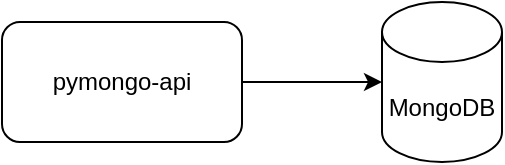 <mxfile version="24.5.3" type="device" pages="6">
  <diagram name="Page-1" id="-H_mtQnk-PTXWXPvYvuk">
    <mxGraphModel dx="1592" dy="1169" grid="1" gridSize="10" guides="1" tooltips="1" connect="1" arrows="1" fold="1" page="1" pageScale="1" pageWidth="1169" pageHeight="827" math="0" shadow="0">
      <root>
        <mxCell id="0" />
        <mxCell id="1" parent="0" />
        <mxCell id="zA23MoTUsTF4_91t8viU-2" value="MongoDB" style="shape=cylinder3;whiteSpace=wrap;html=1;boundedLbl=1;backgroundOutline=1;size=15;" parent="1" vertex="1">
          <mxGeometry x="250" y="370" width="60" height="80" as="geometry" />
        </mxCell>
        <mxCell id="zA23MoTUsTF4_91t8viU-3" value="pymongo-api" style="rounded=1;whiteSpace=wrap;html=1;" parent="1" vertex="1">
          <mxGeometry x="60" y="380" width="120" height="60" as="geometry" />
        </mxCell>
        <mxCell id="4240wPnNZqNC2POQB81s-1" style="edgeStyle=orthogonalEdgeStyle;rounded=0;orthogonalLoop=1;jettySize=auto;html=1;exitX=1;exitY=0.5;exitDx=0;exitDy=0;entryX=0;entryY=0.5;entryDx=0;entryDy=0;entryPerimeter=0;" edge="1" parent="1" source="zA23MoTUsTF4_91t8viU-3" target="zA23MoTUsTF4_91t8viU-2">
          <mxGeometry relative="1" as="geometry" />
        </mxCell>
      </root>
    </mxGraphModel>
  </diagram>
  <diagram name="Task 2 shard" id="XqIH9uGBUxAAq7c6ICWy">
    <mxGraphModel dx="1592" dy="1169" grid="1" gridSize="10" guides="1" tooltips="1" connect="1" arrows="1" fold="1" page="1" pageScale="1" pageWidth="1169" pageHeight="827" math="0" shadow="0">
      <root>
        <mxCell id="O-Vbd2HZS4U_gO_eaYi4-0" />
        <mxCell id="O-Vbd2HZS4U_gO_eaYi4-1" parent="O-Vbd2HZS4U_gO_eaYi4-0" />
        <mxCell id="TDTld5pkL7Nl7ehvNYZn-5" style="edgeStyle=orthogonalEdgeStyle;rounded=0;orthogonalLoop=1;jettySize=auto;html=1;exitX=1;exitY=0.5;exitDx=0;exitDy=0;exitPerimeter=0;entryX=1;entryY=0.5;entryDx=0;entryDy=0;" edge="1" parent="O-Vbd2HZS4U_gO_eaYi4-1" source="O-Vbd2HZS4U_gO_eaYi4-2" target="O-Vbd2HZS4U_gO_eaYi4-9">
          <mxGeometry relative="1" as="geometry">
            <mxPoint x="720" y="120" as="targetPoint" />
            <Array as="points">
              <mxPoint x="570" y="450" />
              <mxPoint x="570" y="110" />
            </Array>
          </mxGeometry>
        </mxCell>
        <mxCell id="O-Vbd2HZS4U_gO_eaYi4-2" value="MongoDB" style="shape=cylinder3;whiteSpace=wrap;html=1;boundedLbl=1;backgroundOutline=1;size=15;" vertex="1" parent="O-Vbd2HZS4U_gO_eaYi4-1">
          <mxGeometry x="460" y="410" width="60" height="80" as="geometry" />
        </mxCell>
        <mxCell id="TDTld5pkL7Nl7ehvNYZn-0" style="edgeStyle=orthogonalEdgeStyle;rounded=0;orthogonalLoop=1;jettySize=auto;html=1;exitX=1;exitY=0.5;exitDx=0;exitDy=0;entryX=0;entryY=0.5;entryDx=0;entryDy=0;" edge="1" parent="O-Vbd2HZS4U_gO_eaYi4-1" source="O-Vbd2HZS4U_gO_eaYi4-3" target="O-Vbd2HZS4U_gO_eaYi4-10">
          <mxGeometry relative="1" as="geometry" />
        </mxCell>
        <mxCell id="O-Vbd2HZS4U_gO_eaYi4-3" value="pymongo-api" style="rounded=1;whiteSpace=wrap;html=1;" vertex="1" parent="O-Vbd2HZS4U_gO_eaYi4-1">
          <mxGeometry x="70" y="420" width="120" height="60" as="geometry" />
        </mxCell>
        <mxCell id="TDTld5pkL7Nl7ehvNYZn-4" style="edgeStyle=orthogonalEdgeStyle;rounded=0;orthogonalLoop=1;jettySize=auto;html=1;exitX=1;exitY=0.5;exitDx=0;exitDy=0;exitPerimeter=0;entryX=1;entryY=0.5;entryDx=0;entryDy=0;" edge="1" parent="O-Vbd2HZS4U_gO_eaYi4-1" source="O-Vbd2HZS4U_gO_eaYi4-4" target="O-Vbd2HZS4U_gO_eaYi4-9">
          <mxGeometry relative="1" as="geometry" />
        </mxCell>
        <mxCell id="O-Vbd2HZS4U_gO_eaYi4-4" value="MongoDB" style="shape=cylinder3;whiteSpace=wrap;html=1;boundedLbl=1;backgroundOutline=1;size=15;" vertex="1" parent="O-Vbd2HZS4U_gO_eaYi4-1">
          <mxGeometry x="460" y="270" width="60" height="80" as="geometry" />
        </mxCell>
        <mxCell id="TDTld5pkL7Nl7ehvNYZn-6" style="edgeStyle=orthogonalEdgeStyle;rounded=0;orthogonalLoop=1;jettySize=auto;html=1;exitX=1;exitY=0.5;exitDx=0;exitDy=0;exitPerimeter=0;entryX=1;entryY=0.5;entryDx=0;entryDy=0;" edge="1" parent="O-Vbd2HZS4U_gO_eaYi4-1" source="O-Vbd2HZS4U_gO_eaYi4-5" target="O-Vbd2HZS4U_gO_eaYi4-9">
          <mxGeometry relative="1" as="geometry">
            <mxPoint x="400" y="150" as="targetPoint" />
            <Array as="points">
              <mxPoint x="600" y="590" />
              <mxPoint x="600" y="110" />
            </Array>
          </mxGeometry>
        </mxCell>
        <mxCell id="O-Vbd2HZS4U_gO_eaYi4-5" value="MongoDB" style="shape=cylinder3;whiteSpace=wrap;html=1;boundedLbl=1;backgroundOutline=1;size=15;" vertex="1" parent="O-Vbd2HZS4U_gO_eaYi4-1">
          <mxGeometry x="460" y="550" width="60" height="80" as="geometry" />
        </mxCell>
        <mxCell id="O-Vbd2HZS4U_gO_eaYi4-6" value="shard-1" style="text;html=1;align=center;verticalAlign=middle;resizable=0;points=[];autosize=1;strokeColor=none;fillColor=none;" vertex="1" parent="O-Vbd2HZS4U_gO_eaYi4-1">
          <mxGeometry x="460" y="350" width="60" height="30" as="geometry" />
        </mxCell>
        <mxCell id="O-Vbd2HZS4U_gO_eaYi4-7" value="shard-2" style="text;html=1;align=center;verticalAlign=middle;resizable=0;points=[];autosize=1;strokeColor=none;fillColor=none;" vertex="1" parent="O-Vbd2HZS4U_gO_eaYi4-1">
          <mxGeometry x="460" y="490" width="60" height="30" as="geometry" />
        </mxCell>
        <mxCell id="O-Vbd2HZS4U_gO_eaYi4-8" value="shard-3" style="text;html=1;align=center;verticalAlign=middle;resizable=0;points=[];autosize=1;strokeColor=none;fillColor=none;" vertex="1" parent="O-Vbd2HZS4U_gO_eaYi4-1">
          <mxGeometry x="460" y="630" width="60" height="30" as="geometry" />
        </mxCell>
        <mxCell id="O-Vbd2HZS4U_gO_eaYi4-9" value="Конфигурационный сервер" style="rounded=1;whiteSpace=wrap;html=1;" vertex="1" parent="O-Vbd2HZS4U_gO_eaYi4-1">
          <mxGeometry x="250" y="80" width="120" height="60" as="geometry" />
        </mxCell>
        <mxCell id="TDTld5pkL7Nl7ehvNYZn-7" style="edgeStyle=orthogonalEdgeStyle;rounded=0;orthogonalLoop=1;jettySize=auto;html=1;exitX=0.5;exitY=0;exitDx=0;exitDy=0;entryX=0.5;entryY=1;entryDx=0;entryDy=0;" edge="1" parent="O-Vbd2HZS4U_gO_eaYi4-1" source="O-Vbd2HZS4U_gO_eaYi4-10" target="O-Vbd2HZS4U_gO_eaYi4-9">
          <mxGeometry relative="1" as="geometry" />
        </mxCell>
        <mxCell id="O-Vbd2HZS4U_gO_eaYi4-10" value="Роутер" style="rounded=1;whiteSpace=wrap;html=1;" vertex="1" parent="O-Vbd2HZS4U_gO_eaYi4-1">
          <mxGeometry x="250" y="430" width="120" height="40" as="geometry" />
        </mxCell>
        <mxCell id="TDTld5pkL7Nl7ehvNYZn-1" style="edgeStyle=orthogonalEdgeStyle;rounded=0;orthogonalLoop=1;jettySize=auto;html=1;exitX=1;exitY=0.5;exitDx=0;exitDy=0;entryX=0;entryY=0.5;entryDx=0;entryDy=0;entryPerimeter=0;" edge="1" parent="O-Vbd2HZS4U_gO_eaYi4-1" source="O-Vbd2HZS4U_gO_eaYi4-10" target="O-Vbd2HZS4U_gO_eaYi4-4">
          <mxGeometry relative="1" as="geometry" />
        </mxCell>
        <mxCell id="TDTld5pkL7Nl7ehvNYZn-2" style="edgeStyle=orthogonalEdgeStyle;rounded=0;orthogonalLoop=1;jettySize=auto;html=1;exitX=1;exitY=0.5;exitDx=0;exitDy=0;entryX=0;entryY=0.5;entryDx=0;entryDy=0;entryPerimeter=0;" edge="1" parent="O-Vbd2HZS4U_gO_eaYi4-1" source="O-Vbd2HZS4U_gO_eaYi4-10" target="O-Vbd2HZS4U_gO_eaYi4-2">
          <mxGeometry relative="1" as="geometry" />
        </mxCell>
        <mxCell id="TDTld5pkL7Nl7ehvNYZn-3" style="edgeStyle=orthogonalEdgeStyle;rounded=0;orthogonalLoop=1;jettySize=auto;html=1;exitX=1;exitY=0.5;exitDx=0;exitDy=0;entryX=0;entryY=0.5;entryDx=0;entryDy=0;entryPerimeter=0;" edge="1" parent="O-Vbd2HZS4U_gO_eaYi4-1" source="O-Vbd2HZS4U_gO_eaYi4-10" target="O-Vbd2HZS4U_gO_eaYi4-5">
          <mxGeometry relative="1" as="geometry" />
        </mxCell>
      </root>
    </mxGraphModel>
  </diagram>
  <diagram name="Task 3 repl" id="jqdi1Em7x-it5C4nMNXT">
    <mxGraphModel dx="1990" dy="1462" grid="1" gridSize="10" guides="1" tooltips="1" connect="1" arrows="1" fold="1" page="1" pageScale="1" pageWidth="1169" pageHeight="827" math="0" shadow="0">
      <root>
        <mxCell id="-qvD_EUvRbv9mv05W3aQ-0" />
        <mxCell id="-qvD_EUvRbv9mv05W3aQ-1" parent="-qvD_EUvRbv9mv05W3aQ-0" />
        <mxCell id="RvT4yYFclAm2_hWXDUM3-23" style="edgeStyle=orthogonalEdgeStyle;rounded=0;orthogonalLoop=1;jettySize=auto;html=1;exitX=1;exitY=0.5;exitDx=0;exitDy=0;entryX=1;entryY=0.5;entryDx=0;entryDy=0;" edge="1" parent="-qvD_EUvRbv9mv05W3aQ-1" source="RvT4yYFclAm2_hWXDUM3-14" target="-qvD_EUvRbv9mv05W3aQ-13">
          <mxGeometry relative="1" as="geometry" />
        </mxCell>
        <mxCell id="RvT4yYFclAm2_hWXDUM3-14" value="" style="rounded=0;whiteSpace=wrap;html=1;" vertex="1" parent="-qvD_EUvRbv9mv05W3aQ-1">
          <mxGeometry x="600" y="205" width="340" height="150" as="geometry" />
        </mxCell>
        <mxCell id="-qvD_EUvRbv9mv05W3aQ-4" style="edgeStyle=orthogonalEdgeStyle;rounded=0;orthogonalLoop=1;jettySize=auto;html=1;exitX=1;exitY=0.5;exitDx=0;exitDy=0;entryX=0;entryY=0.5;entryDx=0;entryDy=0;" edge="1" parent="-qvD_EUvRbv9mv05W3aQ-1" source="-qvD_EUvRbv9mv05W3aQ-5" target="-qvD_EUvRbv9mv05W3aQ-15">
          <mxGeometry relative="1" as="geometry" />
        </mxCell>
        <mxCell id="-qvD_EUvRbv9mv05W3aQ-5" value="pymongo-api" style="rounded=1;whiteSpace=wrap;html=1;" vertex="1" parent="-qvD_EUvRbv9mv05W3aQ-1">
          <mxGeometry x="140" y="420" width="120" height="60" as="geometry" />
        </mxCell>
        <mxCell id="-qvD_EUvRbv9mv05W3aQ-7" value="MongoDB" style="shape=cylinder3;whiteSpace=wrap;html=1;boundedLbl=1;backgroundOutline=1;size=15;" vertex="1" parent="-qvD_EUvRbv9mv05W3aQ-1">
          <mxGeometry x="640" y="245" width="60" height="80" as="geometry" />
        </mxCell>
        <mxCell id="-qvD_EUvRbv9mv05W3aQ-10" value="shard-1" style="text;html=1;align=center;verticalAlign=middle;resizable=0;points=[];autosize=1;strokeColor=none;fillColor=none;" vertex="1" parent="-qvD_EUvRbv9mv05W3aQ-1">
          <mxGeometry x="640" y="325" width="60" height="30" as="geometry" />
        </mxCell>
        <mxCell id="-qvD_EUvRbv9mv05W3aQ-13" value="Конфигурационный сервер" style="rounded=1;whiteSpace=wrap;html=1;" vertex="1" parent="-qvD_EUvRbv9mv05W3aQ-1">
          <mxGeometry x="430" y="80" width="120" height="60" as="geometry" />
        </mxCell>
        <mxCell id="-qvD_EUvRbv9mv05W3aQ-14" style="edgeStyle=orthogonalEdgeStyle;rounded=0;orthogonalLoop=1;jettySize=auto;html=1;exitX=0.5;exitY=0;exitDx=0;exitDy=0;entryX=0.5;entryY=1;entryDx=0;entryDy=0;" edge="1" parent="-qvD_EUvRbv9mv05W3aQ-1" source="-qvD_EUvRbv9mv05W3aQ-15" target="-qvD_EUvRbv9mv05W3aQ-13">
          <mxGeometry relative="1" as="geometry" />
        </mxCell>
        <mxCell id="RvT4yYFclAm2_hWXDUM3-20" style="edgeStyle=orthogonalEdgeStyle;rounded=0;orthogonalLoop=1;jettySize=auto;html=1;exitX=1;exitY=0.5;exitDx=0;exitDy=0;entryX=0;entryY=0.5;entryDx=0;entryDy=0;" edge="1" parent="-qvD_EUvRbv9mv05W3aQ-1" source="-qvD_EUvRbv9mv05W3aQ-15" target="RvT4yYFclAm2_hWXDUM3-14">
          <mxGeometry relative="1" as="geometry" />
        </mxCell>
        <mxCell id="RvT4yYFclAm2_hWXDUM3-21" style="edgeStyle=orthogonalEdgeStyle;rounded=0;orthogonalLoop=1;jettySize=auto;html=1;exitX=1;exitY=0.5;exitDx=0;exitDy=0;entryX=0;entryY=0.5;entryDx=0;entryDy=0;" edge="1" parent="-qvD_EUvRbv9mv05W3aQ-1" source="-qvD_EUvRbv9mv05W3aQ-15" target="RvT4yYFclAm2_hWXDUM3-17">
          <mxGeometry relative="1" as="geometry" />
        </mxCell>
        <mxCell id="RvT4yYFclAm2_hWXDUM3-22" style="edgeStyle=orthogonalEdgeStyle;rounded=0;orthogonalLoop=1;jettySize=auto;html=1;exitX=1;exitY=0.5;exitDx=0;exitDy=0;entryX=0;entryY=0.5;entryDx=0;entryDy=0;" edge="1" parent="-qvD_EUvRbv9mv05W3aQ-1" source="-qvD_EUvRbv9mv05W3aQ-15" target="RvT4yYFclAm2_hWXDUM3-19">
          <mxGeometry relative="1" as="geometry" />
        </mxCell>
        <mxCell id="-qvD_EUvRbv9mv05W3aQ-15" value="Роутер" style="rounded=1;whiteSpace=wrap;html=1;" vertex="1" parent="-qvD_EUvRbv9mv05W3aQ-1">
          <mxGeometry x="430" y="430" width="120" height="40" as="geometry" />
        </mxCell>
        <mxCell id="RvT4yYFclAm2_hWXDUM3-3" value="MongoDB&lt;div&gt;реплика&lt;br&gt;&lt;/div&gt;" style="shape=cylinder3;whiteSpace=wrap;html=1;boundedLbl=1;backgroundOutline=1;size=15;" vertex="1" parent="-qvD_EUvRbv9mv05W3aQ-1">
          <mxGeometry x="740" y="245" width="60" height="80" as="geometry" />
        </mxCell>
        <mxCell id="RvT4yYFclAm2_hWXDUM3-5" value="shard-1-1" style="text;html=1;align=center;verticalAlign=middle;resizable=0;points=[];autosize=1;strokeColor=none;fillColor=none;" vertex="1" parent="-qvD_EUvRbv9mv05W3aQ-1">
          <mxGeometry x="735" y="325" width="70" height="30" as="geometry" />
        </mxCell>
        <mxCell id="RvT4yYFclAm2_hWXDUM3-9" value="MongoDB&lt;div&gt;реплика&lt;br&gt;&lt;/div&gt;" style="shape=cylinder3;whiteSpace=wrap;html=1;boundedLbl=1;backgroundOutline=1;size=15;" vertex="1" parent="-qvD_EUvRbv9mv05W3aQ-1">
          <mxGeometry x="840" y="245" width="60" height="80" as="geometry" />
        </mxCell>
        <mxCell id="RvT4yYFclAm2_hWXDUM3-11" value="shard-1-2" style="text;html=1;align=center;verticalAlign=middle;resizable=0;points=[];autosize=1;strokeColor=none;fillColor=none;" vertex="1" parent="-qvD_EUvRbv9mv05W3aQ-1">
          <mxGeometry x="835" y="325" width="70" height="30" as="geometry" />
        </mxCell>
        <mxCell id="RvT4yYFclAm2_hWXDUM3-15" value="Шард 1" style="text;html=1;align=center;verticalAlign=middle;resizable=0;points=[];autosize=1;strokeColor=none;fillColor=none;" vertex="1" parent="-qvD_EUvRbv9mv05W3aQ-1">
          <mxGeometry x="600" y="205" width="70" height="30" as="geometry" />
        </mxCell>
        <mxCell id="RvT4yYFclAm2_hWXDUM3-24" style="edgeStyle=orthogonalEdgeStyle;rounded=0;orthogonalLoop=1;jettySize=auto;html=1;exitX=1;exitY=0.5;exitDx=0;exitDy=0;entryX=1;entryY=0.5;entryDx=0;entryDy=0;" edge="1" parent="-qvD_EUvRbv9mv05W3aQ-1" source="RvT4yYFclAm2_hWXDUM3-17" target="-qvD_EUvRbv9mv05W3aQ-13">
          <mxGeometry relative="1" as="geometry">
            <mxPoint x="560" y="180.0" as="targetPoint" />
            <Array as="points">
              <mxPoint x="980" y="450" />
              <mxPoint x="980" y="110" />
            </Array>
          </mxGeometry>
        </mxCell>
        <mxCell id="RvT4yYFclAm2_hWXDUM3-17" value="" style="rounded=0;whiteSpace=wrap;html=1;" vertex="1" parent="-qvD_EUvRbv9mv05W3aQ-1">
          <mxGeometry x="600" y="375" width="340" height="150" as="geometry" />
        </mxCell>
        <mxCell id="-qvD_EUvRbv9mv05W3aQ-3" value="MongoDB" style="shape=cylinder3;whiteSpace=wrap;html=1;boundedLbl=1;backgroundOutline=1;size=15;" vertex="1" parent="-qvD_EUvRbv9mv05W3aQ-1">
          <mxGeometry x="640" y="415" width="60" height="80" as="geometry" />
        </mxCell>
        <mxCell id="-qvD_EUvRbv9mv05W3aQ-11" value="shard-2" style="text;html=1;align=center;verticalAlign=middle;resizable=0;points=[];autosize=1;strokeColor=none;fillColor=none;" vertex="1" parent="-qvD_EUvRbv9mv05W3aQ-1">
          <mxGeometry x="640" y="495" width="60" height="30" as="geometry" />
        </mxCell>
        <mxCell id="RvT4yYFclAm2_hWXDUM3-2" value="MongoDB&lt;div&gt;реплика&lt;/div&gt;" style="shape=cylinder3;whiteSpace=wrap;html=1;boundedLbl=1;backgroundOutline=1;size=15;" vertex="1" parent="-qvD_EUvRbv9mv05W3aQ-1">
          <mxGeometry x="740" y="415" width="60" height="80" as="geometry" />
        </mxCell>
        <mxCell id="RvT4yYFclAm2_hWXDUM3-6" value="shard-2-1" style="text;html=1;align=center;verticalAlign=middle;resizable=0;points=[];autosize=1;strokeColor=none;fillColor=none;" vertex="1" parent="-qvD_EUvRbv9mv05W3aQ-1">
          <mxGeometry x="735" y="495" width="70" height="30" as="geometry" />
        </mxCell>
        <mxCell id="RvT4yYFclAm2_hWXDUM3-8" value="MongoDB&lt;div&gt;реплика&lt;br&gt;&lt;/div&gt;" style="shape=cylinder3;whiteSpace=wrap;html=1;boundedLbl=1;backgroundOutline=1;size=15;" vertex="1" parent="-qvD_EUvRbv9mv05W3aQ-1">
          <mxGeometry x="840" y="415" width="60" height="80" as="geometry" />
        </mxCell>
        <mxCell id="RvT4yYFclAm2_hWXDUM3-12" value="shard-2-2" style="text;html=1;align=center;verticalAlign=middle;resizable=0;points=[];autosize=1;strokeColor=none;fillColor=none;" vertex="1" parent="-qvD_EUvRbv9mv05W3aQ-1">
          <mxGeometry x="835" y="495" width="70" height="30" as="geometry" />
        </mxCell>
        <mxCell id="RvT4yYFclAm2_hWXDUM3-16" value="Шард 2" style="text;html=1;align=center;verticalAlign=middle;resizable=0;points=[];autosize=1;strokeColor=none;fillColor=none;" vertex="1" parent="-qvD_EUvRbv9mv05W3aQ-1">
          <mxGeometry x="600" y="375" width="70" height="30" as="geometry" />
        </mxCell>
        <mxCell id="RvT4yYFclAm2_hWXDUM3-25" style="edgeStyle=orthogonalEdgeStyle;rounded=0;orthogonalLoop=1;jettySize=auto;html=1;exitX=1;exitY=0.5;exitDx=0;exitDy=0;entryX=1;entryY=0.5;entryDx=0;entryDy=0;" edge="1" parent="-qvD_EUvRbv9mv05W3aQ-1" source="RvT4yYFclAm2_hWXDUM3-19" target="-qvD_EUvRbv9mv05W3aQ-13">
          <mxGeometry relative="1" as="geometry">
            <mxPoint x="540" y="160" as="targetPoint" />
            <Array as="points">
              <mxPoint x="1000" y="620" />
              <mxPoint x="1000" y="110" />
            </Array>
          </mxGeometry>
        </mxCell>
        <mxCell id="RvT4yYFclAm2_hWXDUM3-19" value="" style="rounded=0;whiteSpace=wrap;html=1;" vertex="1" parent="-qvD_EUvRbv9mv05W3aQ-1">
          <mxGeometry x="600" y="545" width="340" height="150" as="geometry" />
        </mxCell>
        <mxCell id="-qvD_EUvRbv9mv05W3aQ-9" value="MongoDB" style="shape=cylinder3;whiteSpace=wrap;html=1;boundedLbl=1;backgroundOutline=1;size=15;" vertex="1" parent="-qvD_EUvRbv9mv05W3aQ-1">
          <mxGeometry x="640" y="585" width="60" height="80" as="geometry" />
        </mxCell>
        <mxCell id="-qvD_EUvRbv9mv05W3aQ-12" value="shard-3" style="text;html=1;align=center;verticalAlign=middle;resizable=0;points=[];autosize=1;strokeColor=none;fillColor=none;" vertex="1" parent="-qvD_EUvRbv9mv05W3aQ-1">
          <mxGeometry x="640" y="665" width="60" height="30" as="geometry" />
        </mxCell>
        <mxCell id="RvT4yYFclAm2_hWXDUM3-4" value="MongoDB&lt;div&gt;реплика&lt;br&gt;&lt;/div&gt;" style="shape=cylinder3;whiteSpace=wrap;html=1;boundedLbl=1;backgroundOutline=1;size=15;" vertex="1" parent="-qvD_EUvRbv9mv05W3aQ-1">
          <mxGeometry x="740" y="585" width="60" height="80" as="geometry" />
        </mxCell>
        <mxCell id="RvT4yYFclAm2_hWXDUM3-7" value="shard-3-1" style="text;html=1;align=center;verticalAlign=middle;resizable=0;points=[];autosize=1;strokeColor=none;fillColor=none;" vertex="1" parent="-qvD_EUvRbv9mv05W3aQ-1">
          <mxGeometry x="735" y="665" width="70" height="30" as="geometry" />
        </mxCell>
        <mxCell id="RvT4yYFclAm2_hWXDUM3-10" value="MongoDB&lt;div&gt;реплика&lt;br&gt;&lt;/div&gt;" style="shape=cylinder3;whiteSpace=wrap;html=1;boundedLbl=1;backgroundOutline=1;size=15;" vertex="1" parent="-qvD_EUvRbv9mv05W3aQ-1">
          <mxGeometry x="840" y="585" width="60" height="80" as="geometry" />
        </mxCell>
        <mxCell id="RvT4yYFclAm2_hWXDUM3-13" value="shard-3-2" style="text;html=1;align=center;verticalAlign=middle;resizable=0;points=[];autosize=1;strokeColor=none;fillColor=none;" vertex="1" parent="-qvD_EUvRbv9mv05W3aQ-1">
          <mxGeometry x="835" y="665" width="70" height="30" as="geometry" />
        </mxCell>
        <mxCell id="RvT4yYFclAm2_hWXDUM3-18" value="Шард 3" style="text;html=1;align=center;verticalAlign=middle;resizable=0;points=[];autosize=1;strokeColor=none;fillColor=none;" vertex="1" parent="-qvD_EUvRbv9mv05W3aQ-1">
          <mxGeometry x="600" y="545" width="70" height="30" as="geometry" />
        </mxCell>
        <mxCell id="RvT4yYFclAm2_hWXDUM3-26" style="edgeStyle=orthogonalEdgeStyle;rounded=0;orthogonalLoop=1;jettySize=auto;html=1;exitX=1;exitY=0.5;exitDx=0;exitDy=0;exitPerimeter=0;entryX=0;entryY=0.5;entryDx=0;entryDy=0;entryPerimeter=0;endArrow=none;endFill=0;" edge="1" parent="-qvD_EUvRbv9mv05W3aQ-1" source="-qvD_EUvRbv9mv05W3aQ-7" target="RvT4yYFclAm2_hWXDUM3-3">
          <mxGeometry relative="1" as="geometry" />
        </mxCell>
        <mxCell id="RvT4yYFclAm2_hWXDUM3-27" style="edgeStyle=orthogonalEdgeStyle;rounded=0;orthogonalLoop=1;jettySize=auto;html=1;exitX=1;exitY=0.5;exitDx=0;exitDy=0;exitPerimeter=0;entryX=0;entryY=0.5;entryDx=0;entryDy=0;entryPerimeter=0;endArrow=none;endFill=0;" edge="1" parent="-qvD_EUvRbv9mv05W3aQ-1" source="RvT4yYFclAm2_hWXDUM3-3" target="RvT4yYFclAm2_hWXDUM3-9">
          <mxGeometry relative="1" as="geometry">
            <mxPoint x="710" y="295" as="sourcePoint" />
            <mxPoint x="750" y="295" as="targetPoint" />
          </mxGeometry>
        </mxCell>
        <mxCell id="RvT4yYFclAm2_hWXDUM3-28" style="edgeStyle=orthogonalEdgeStyle;rounded=0;orthogonalLoop=1;jettySize=auto;html=1;exitX=1;exitY=0.5;exitDx=0;exitDy=0;exitPerimeter=0;entryX=0;entryY=0.5;entryDx=0;entryDy=0;entryPerimeter=0;endArrow=none;endFill=0;" edge="1" parent="-qvD_EUvRbv9mv05W3aQ-1" source="RvT4yYFclAm2_hWXDUM3-2" target="RvT4yYFclAm2_hWXDUM3-8">
          <mxGeometry relative="1" as="geometry">
            <mxPoint x="810" y="295" as="sourcePoint" />
            <mxPoint x="850" y="295" as="targetPoint" />
          </mxGeometry>
        </mxCell>
        <mxCell id="RvT4yYFclAm2_hWXDUM3-29" style="edgeStyle=orthogonalEdgeStyle;rounded=0;orthogonalLoop=1;jettySize=auto;html=1;exitX=1;exitY=0.5;exitDx=0;exitDy=0;exitPerimeter=0;entryX=0;entryY=0.5;entryDx=0;entryDy=0;entryPerimeter=0;endArrow=none;endFill=0;" edge="1" parent="-qvD_EUvRbv9mv05W3aQ-1" source="-qvD_EUvRbv9mv05W3aQ-3" target="RvT4yYFclAm2_hWXDUM3-2">
          <mxGeometry relative="1" as="geometry">
            <mxPoint x="810" y="465" as="sourcePoint" />
            <mxPoint x="850" y="465" as="targetPoint" />
          </mxGeometry>
        </mxCell>
        <mxCell id="RvT4yYFclAm2_hWXDUM3-30" style="edgeStyle=orthogonalEdgeStyle;rounded=0;orthogonalLoop=1;jettySize=auto;html=1;exitX=1;exitY=0.5;exitDx=0;exitDy=0;exitPerimeter=0;entryX=0;entryY=0.5;entryDx=0;entryDy=0;entryPerimeter=0;endArrow=none;endFill=0;" edge="1" parent="-qvD_EUvRbv9mv05W3aQ-1" source="-qvD_EUvRbv9mv05W3aQ-9" target="RvT4yYFclAm2_hWXDUM3-4">
          <mxGeometry relative="1" as="geometry">
            <mxPoint x="710" y="465" as="sourcePoint" />
            <mxPoint x="750" y="465" as="targetPoint" />
          </mxGeometry>
        </mxCell>
        <mxCell id="RvT4yYFclAm2_hWXDUM3-31" style="edgeStyle=orthogonalEdgeStyle;rounded=0;orthogonalLoop=1;jettySize=auto;html=1;exitX=1;exitY=0.5;exitDx=0;exitDy=0;exitPerimeter=0;entryX=0;entryY=0.5;entryDx=0;entryDy=0;entryPerimeter=0;endArrow=none;endFill=0;" edge="1" parent="-qvD_EUvRbv9mv05W3aQ-1" source="RvT4yYFclAm2_hWXDUM3-4" target="RvT4yYFclAm2_hWXDUM3-10">
          <mxGeometry relative="1" as="geometry">
            <mxPoint x="710" y="635" as="sourcePoint" />
            <mxPoint x="750" y="635" as="targetPoint" />
          </mxGeometry>
        </mxCell>
        <mxCell id="RvT4yYFclAm2_hWXDUM3-32" style="edgeStyle=orthogonalEdgeStyle;rounded=0;orthogonalLoop=1;jettySize=auto;html=1;exitX=0;exitY=0.5;exitDx=0;exitDy=0;exitPerimeter=0;entryX=1;entryY=0.5;entryDx=0;entryDy=0;entryPerimeter=0;endArrow=none;endFill=0;" edge="1" parent="-qvD_EUvRbv9mv05W3aQ-1" source="-qvD_EUvRbv9mv05W3aQ-9" target="RvT4yYFclAm2_hWXDUM3-10">
          <mxGeometry relative="1" as="geometry">
            <mxPoint x="810" y="635" as="sourcePoint" />
            <mxPoint x="850" y="635" as="targetPoint" />
            <Array as="points">
              <mxPoint x="620" y="625" />
              <mxPoint x="620" y="580" />
              <mxPoint x="920" y="580" />
              <mxPoint x="920" y="625" />
            </Array>
          </mxGeometry>
        </mxCell>
        <mxCell id="RvT4yYFclAm2_hWXDUM3-33" style="edgeStyle=orthogonalEdgeStyle;rounded=0;orthogonalLoop=1;jettySize=auto;html=1;exitX=0;exitY=0.5;exitDx=0;exitDy=0;exitPerimeter=0;entryX=1;entryY=0.5;entryDx=0;entryDy=0;entryPerimeter=0;endArrow=none;endFill=0;" edge="1" parent="-qvD_EUvRbv9mv05W3aQ-1" source="-qvD_EUvRbv9mv05W3aQ-3" target="RvT4yYFclAm2_hWXDUM3-8">
          <mxGeometry relative="1" as="geometry">
            <mxPoint x="650" y="635" as="sourcePoint" />
            <mxPoint x="910" y="635" as="targetPoint" />
            <Array as="points">
              <mxPoint x="620" y="455" />
              <mxPoint x="620" y="410" />
              <mxPoint x="920" y="410" />
              <mxPoint x="920" y="455" />
            </Array>
          </mxGeometry>
        </mxCell>
        <mxCell id="RvT4yYFclAm2_hWXDUM3-34" style="edgeStyle=orthogonalEdgeStyle;rounded=0;orthogonalLoop=1;jettySize=auto;html=1;exitX=0;exitY=0.5;exitDx=0;exitDy=0;exitPerimeter=0;entryX=1;entryY=0.5;entryDx=0;entryDy=0;entryPerimeter=0;endArrow=none;endFill=0;" edge="1" parent="-qvD_EUvRbv9mv05W3aQ-1" source="-qvD_EUvRbv9mv05W3aQ-7" target="RvT4yYFclAm2_hWXDUM3-9">
          <mxGeometry relative="1" as="geometry">
            <mxPoint x="650" y="465" as="sourcePoint" />
            <mxPoint x="910" y="465" as="targetPoint" />
            <Array as="points">
              <mxPoint x="620" y="285" />
              <mxPoint x="620" y="240" />
              <mxPoint x="920" y="240" />
              <mxPoint x="920" y="285" />
            </Array>
          </mxGeometry>
        </mxCell>
      </root>
    </mxGraphModel>
  </diagram>
  <diagram name="Task 4 cache" id="4lTOMT1SdJKTlRVHQEeh">
    <mxGraphModel dx="1194" dy="877" grid="1" gridSize="10" guides="1" tooltips="1" connect="1" arrows="1" fold="1" page="1" pageScale="1" pageWidth="1169" pageHeight="827" math="0" shadow="0">
      <root>
        <mxCell id="sVK3L4Stjx9oOMC_9pYB-0" />
        <mxCell id="sVK3L4Stjx9oOMC_9pYB-1" parent="sVK3L4Stjx9oOMC_9pYB-0" />
        <mxCell id="sVK3L4Stjx9oOMC_9pYB-2" style="edgeStyle=orthogonalEdgeStyle;rounded=0;orthogonalLoop=1;jettySize=auto;html=1;exitX=1;exitY=0.5;exitDx=0;exitDy=0;entryX=1;entryY=0.5;entryDx=0;entryDy=0;" edge="1" parent="sVK3L4Stjx9oOMC_9pYB-1" source="sVK3L4Stjx9oOMC_9pYB-3" target="sVK3L4Stjx9oOMC_9pYB-8">
          <mxGeometry relative="1" as="geometry" />
        </mxCell>
        <mxCell id="sVK3L4Stjx9oOMC_9pYB-3" value="" style="rounded=0;whiteSpace=wrap;html=1;" vertex="1" parent="sVK3L4Stjx9oOMC_9pYB-1">
          <mxGeometry x="600" y="205" width="340" height="150" as="geometry" />
        </mxCell>
        <mxCell id="sVK3L4Stjx9oOMC_9pYB-4" style="edgeStyle=orthogonalEdgeStyle;rounded=0;orthogonalLoop=1;jettySize=auto;html=1;exitX=1;exitY=0.5;exitDx=0;exitDy=0;entryX=0;entryY=0.5;entryDx=0;entryDy=0;" edge="1" parent="sVK3L4Stjx9oOMC_9pYB-1" source="sVK3L4Stjx9oOMC_9pYB-5" target="sVK3L4Stjx9oOMC_9pYB-13">
          <mxGeometry relative="1" as="geometry" />
        </mxCell>
        <mxCell id="sVK3L4Stjx9oOMC_9pYB-5" value="pymongo-api" style="rounded=1;whiteSpace=wrap;html=1;" vertex="1" parent="sVK3L4Stjx9oOMC_9pYB-1">
          <mxGeometry x="140" y="420" width="120" height="60" as="geometry" />
        </mxCell>
        <mxCell id="sVK3L4Stjx9oOMC_9pYB-6" value="MongoDB" style="shape=cylinder3;whiteSpace=wrap;html=1;boundedLbl=1;backgroundOutline=1;size=15;" vertex="1" parent="sVK3L4Stjx9oOMC_9pYB-1">
          <mxGeometry x="640" y="245" width="60" height="80" as="geometry" />
        </mxCell>
        <mxCell id="sVK3L4Stjx9oOMC_9pYB-7" value="shard-1" style="text;html=1;align=center;verticalAlign=middle;resizable=0;points=[];autosize=1;strokeColor=none;fillColor=none;" vertex="1" parent="sVK3L4Stjx9oOMC_9pYB-1">
          <mxGeometry x="640" y="325" width="60" height="30" as="geometry" />
        </mxCell>
        <mxCell id="sVK3L4Stjx9oOMC_9pYB-8" value="Конфигурационный сервер" style="rounded=1;whiteSpace=wrap;html=1;" vertex="1" parent="sVK3L4Stjx9oOMC_9pYB-1">
          <mxGeometry x="430" y="80" width="120" height="60" as="geometry" />
        </mxCell>
        <mxCell id="sVK3L4Stjx9oOMC_9pYB-9" style="edgeStyle=orthogonalEdgeStyle;rounded=0;orthogonalLoop=1;jettySize=auto;html=1;exitX=0.5;exitY=0;exitDx=0;exitDy=0;entryX=0.5;entryY=1;entryDx=0;entryDy=0;" edge="1" parent="sVK3L4Stjx9oOMC_9pYB-1" source="sVK3L4Stjx9oOMC_9pYB-13" target="sVK3L4Stjx9oOMC_9pYB-8">
          <mxGeometry relative="1" as="geometry" />
        </mxCell>
        <mxCell id="sVK3L4Stjx9oOMC_9pYB-10" style="edgeStyle=orthogonalEdgeStyle;rounded=0;orthogonalLoop=1;jettySize=auto;html=1;exitX=1;exitY=0.5;exitDx=0;exitDy=0;entryX=0;entryY=0.5;entryDx=0;entryDy=0;" edge="1" parent="sVK3L4Stjx9oOMC_9pYB-1" source="sVK3L4Stjx9oOMC_9pYB-13" target="sVK3L4Stjx9oOMC_9pYB-3">
          <mxGeometry relative="1" as="geometry" />
        </mxCell>
        <mxCell id="sVK3L4Stjx9oOMC_9pYB-11" style="edgeStyle=orthogonalEdgeStyle;rounded=0;orthogonalLoop=1;jettySize=auto;html=1;exitX=1;exitY=0.5;exitDx=0;exitDy=0;entryX=0;entryY=0.5;entryDx=0;entryDy=0;" edge="1" parent="sVK3L4Stjx9oOMC_9pYB-1" source="sVK3L4Stjx9oOMC_9pYB-13" target="sVK3L4Stjx9oOMC_9pYB-20">
          <mxGeometry relative="1" as="geometry" />
        </mxCell>
        <mxCell id="sVK3L4Stjx9oOMC_9pYB-12" style="edgeStyle=orthogonalEdgeStyle;rounded=0;orthogonalLoop=1;jettySize=auto;html=1;exitX=1;exitY=0.5;exitDx=0;exitDy=0;entryX=0;entryY=0.5;entryDx=0;entryDy=0;" edge="1" parent="sVK3L4Stjx9oOMC_9pYB-1" source="sVK3L4Stjx9oOMC_9pYB-13" target="sVK3L4Stjx9oOMC_9pYB-29">
          <mxGeometry relative="1" as="geometry" />
        </mxCell>
        <mxCell id="sVK3L4Stjx9oOMC_9pYB-13" value="Роутер" style="rounded=1;whiteSpace=wrap;html=1;" vertex="1" parent="sVK3L4Stjx9oOMC_9pYB-1">
          <mxGeometry x="430" y="430" width="120" height="40" as="geometry" />
        </mxCell>
        <mxCell id="sVK3L4Stjx9oOMC_9pYB-14" value="MongoDB&lt;div&gt;реплика&lt;br&gt;&lt;/div&gt;" style="shape=cylinder3;whiteSpace=wrap;html=1;boundedLbl=1;backgroundOutline=1;size=15;" vertex="1" parent="sVK3L4Stjx9oOMC_9pYB-1">
          <mxGeometry x="740" y="245" width="60" height="80" as="geometry" />
        </mxCell>
        <mxCell id="sVK3L4Stjx9oOMC_9pYB-15" value="shard-1-1" style="text;html=1;align=center;verticalAlign=middle;resizable=0;points=[];autosize=1;strokeColor=none;fillColor=none;" vertex="1" parent="sVK3L4Stjx9oOMC_9pYB-1">
          <mxGeometry x="735" y="325" width="70" height="30" as="geometry" />
        </mxCell>
        <mxCell id="sVK3L4Stjx9oOMC_9pYB-16" value="MongoDB&lt;div&gt;реплика&lt;br&gt;&lt;/div&gt;" style="shape=cylinder3;whiteSpace=wrap;html=1;boundedLbl=1;backgroundOutline=1;size=15;" vertex="1" parent="sVK3L4Stjx9oOMC_9pYB-1">
          <mxGeometry x="840" y="245" width="60" height="80" as="geometry" />
        </mxCell>
        <mxCell id="sVK3L4Stjx9oOMC_9pYB-17" value="shard-1-2" style="text;html=1;align=center;verticalAlign=middle;resizable=0;points=[];autosize=1;strokeColor=none;fillColor=none;" vertex="1" parent="sVK3L4Stjx9oOMC_9pYB-1">
          <mxGeometry x="835" y="325" width="70" height="30" as="geometry" />
        </mxCell>
        <mxCell id="sVK3L4Stjx9oOMC_9pYB-18" value="Шард 1" style="text;html=1;align=center;verticalAlign=middle;resizable=0;points=[];autosize=1;strokeColor=none;fillColor=none;" vertex="1" parent="sVK3L4Stjx9oOMC_9pYB-1">
          <mxGeometry x="600" y="205" width="70" height="30" as="geometry" />
        </mxCell>
        <mxCell id="sVK3L4Stjx9oOMC_9pYB-19" style="edgeStyle=orthogonalEdgeStyle;rounded=0;orthogonalLoop=1;jettySize=auto;html=1;exitX=1;exitY=0.5;exitDx=0;exitDy=0;entryX=1;entryY=0.5;entryDx=0;entryDy=0;" edge="1" parent="sVK3L4Stjx9oOMC_9pYB-1" source="sVK3L4Stjx9oOMC_9pYB-20" target="sVK3L4Stjx9oOMC_9pYB-8">
          <mxGeometry relative="1" as="geometry">
            <mxPoint x="560" y="180.0" as="targetPoint" />
            <Array as="points">
              <mxPoint x="980" y="450" />
              <mxPoint x="980" y="110" />
            </Array>
          </mxGeometry>
        </mxCell>
        <mxCell id="sVK3L4Stjx9oOMC_9pYB-20" value="" style="rounded=0;whiteSpace=wrap;html=1;" vertex="1" parent="sVK3L4Stjx9oOMC_9pYB-1">
          <mxGeometry x="600" y="375" width="340" height="150" as="geometry" />
        </mxCell>
        <mxCell id="sVK3L4Stjx9oOMC_9pYB-21" value="MongoDB" style="shape=cylinder3;whiteSpace=wrap;html=1;boundedLbl=1;backgroundOutline=1;size=15;" vertex="1" parent="sVK3L4Stjx9oOMC_9pYB-1">
          <mxGeometry x="640" y="415" width="60" height="80" as="geometry" />
        </mxCell>
        <mxCell id="sVK3L4Stjx9oOMC_9pYB-22" value="shard-2" style="text;html=1;align=center;verticalAlign=middle;resizable=0;points=[];autosize=1;strokeColor=none;fillColor=none;" vertex="1" parent="sVK3L4Stjx9oOMC_9pYB-1">
          <mxGeometry x="640" y="495" width="60" height="30" as="geometry" />
        </mxCell>
        <mxCell id="sVK3L4Stjx9oOMC_9pYB-23" value="MongoDB&lt;div&gt;реплика&lt;/div&gt;" style="shape=cylinder3;whiteSpace=wrap;html=1;boundedLbl=1;backgroundOutline=1;size=15;" vertex="1" parent="sVK3L4Stjx9oOMC_9pYB-1">
          <mxGeometry x="740" y="415" width="60" height="80" as="geometry" />
        </mxCell>
        <mxCell id="sVK3L4Stjx9oOMC_9pYB-24" value="shard-2-1" style="text;html=1;align=center;verticalAlign=middle;resizable=0;points=[];autosize=1;strokeColor=none;fillColor=none;" vertex="1" parent="sVK3L4Stjx9oOMC_9pYB-1">
          <mxGeometry x="735" y="495" width="70" height="30" as="geometry" />
        </mxCell>
        <mxCell id="sVK3L4Stjx9oOMC_9pYB-25" value="MongoDB&lt;div&gt;реплика&lt;br&gt;&lt;/div&gt;" style="shape=cylinder3;whiteSpace=wrap;html=1;boundedLbl=1;backgroundOutline=1;size=15;" vertex="1" parent="sVK3L4Stjx9oOMC_9pYB-1">
          <mxGeometry x="840" y="415" width="60" height="80" as="geometry" />
        </mxCell>
        <mxCell id="sVK3L4Stjx9oOMC_9pYB-26" value="shard-2-2" style="text;html=1;align=center;verticalAlign=middle;resizable=0;points=[];autosize=1;strokeColor=none;fillColor=none;" vertex="1" parent="sVK3L4Stjx9oOMC_9pYB-1">
          <mxGeometry x="835" y="495" width="70" height="30" as="geometry" />
        </mxCell>
        <mxCell id="sVK3L4Stjx9oOMC_9pYB-27" value="Шард 2" style="text;html=1;align=center;verticalAlign=middle;resizable=0;points=[];autosize=1;strokeColor=none;fillColor=none;" vertex="1" parent="sVK3L4Stjx9oOMC_9pYB-1">
          <mxGeometry x="600" y="375" width="70" height="30" as="geometry" />
        </mxCell>
        <mxCell id="sVK3L4Stjx9oOMC_9pYB-28" style="edgeStyle=orthogonalEdgeStyle;rounded=0;orthogonalLoop=1;jettySize=auto;html=1;exitX=1;exitY=0.5;exitDx=0;exitDy=0;entryX=1;entryY=0.5;entryDx=0;entryDy=0;" edge="1" parent="sVK3L4Stjx9oOMC_9pYB-1" source="sVK3L4Stjx9oOMC_9pYB-29" target="sVK3L4Stjx9oOMC_9pYB-8">
          <mxGeometry relative="1" as="geometry">
            <mxPoint x="540" y="160" as="targetPoint" />
            <Array as="points">
              <mxPoint x="1000" y="620" />
              <mxPoint x="1000" y="110" />
            </Array>
          </mxGeometry>
        </mxCell>
        <mxCell id="sVK3L4Stjx9oOMC_9pYB-29" value="" style="rounded=0;whiteSpace=wrap;html=1;" vertex="1" parent="sVK3L4Stjx9oOMC_9pYB-1">
          <mxGeometry x="600" y="545" width="340" height="150" as="geometry" />
        </mxCell>
        <mxCell id="sVK3L4Stjx9oOMC_9pYB-30" value="MongoDB" style="shape=cylinder3;whiteSpace=wrap;html=1;boundedLbl=1;backgroundOutline=1;size=15;" vertex="1" parent="sVK3L4Stjx9oOMC_9pYB-1">
          <mxGeometry x="640" y="585" width="60" height="80" as="geometry" />
        </mxCell>
        <mxCell id="sVK3L4Stjx9oOMC_9pYB-31" value="shard-3" style="text;html=1;align=center;verticalAlign=middle;resizable=0;points=[];autosize=1;strokeColor=none;fillColor=none;" vertex="1" parent="sVK3L4Stjx9oOMC_9pYB-1">
          <mxGeometry x="640" y="665" width="60" height="30" as="geometry" />
        </mxCell>
        <mxCell id="sVK3L4Stjx9oOMC_9pYB-32" value="MongoDB&lt;div&gt;реплика&lt;br&gt;&lt;/div&gt;" style="shape=cylinder3;whiteSpace=wrap;html=1;boundedLbl=1;backgroundOutline=1;size=15;" vertex="1" parent="sVK3L4Stjx9oOMC_9pYB-1">
          <mxGeometry x="740" y="585" width="60" height="80" as="geometry" />
        </mxCell>
        <mxCell id="sVK3L4Stjx9oOMC_9pYB-33" value="shard-3-1" style="text;html=1;align=center;verticalAlign=middle;resizable=0;points=[];autosize=1;strokeColor=none;fillColor=none;" vertex="1" parent="sVK3L4Stjx9oOMC_9pYB-1">
          <mxGeometry x="735" y="665" width="70" height="30" as="geometry" />
        </mxCell>
        <mxCell id="sVK3L4Stjx9oOMC_9pYB-34" value="MongoDB&lt;div&gt;реплика&lt;br&gt;&lt;/div&gt;" style="shape=cylinder3;whiteSpace=wrap;html=1;boundedLbl=1;backgroundOutline=1;size=15;" vertex="1" parent="sVK3L4Stjx9oOMC_9pYB-1">
          <mxGeometry x="840" y="585" width="60" height="80" as="geometry" />
        </mxCell>
        <mxCell id="sVK3L4Stjx9oOMC_9pYB-35" value="shard-3-2" style="text;html=1;align=center;verticalAlign=middle;resizable=0;points=[];autosize=1;strokeColor=none;fillColor=none;" vertex="1" parent="sVK3L4Stjx9oOMC_9pYB-1">
          <mxGeometry x="835" y="665" width="70" height="30" as="geometry" />
        </mxCell>
        <mxCell id="sVK3L4Stjx9oOMC_9pYB-36" value="Шард 3" style="text;html=1;align=center;verticalAlign=middle;resizable=0;points=[];autosize=1;strokeColor=none;fillColor=none;" vertex="1" parent="sVK3L4Stjx9oOMC_9pYB-1">
          <mxGeometry x="600" y="545" width="70" height="30" as="geometry" />
        </mxCell>
        <mxCell id="sVK3L4Stjx9oOMC_9pYB-37" style="edgeStyle=orthogonalEdgeStyle;rounded=0;orthogonalLoop=1;jettySize=auto;html=1;exitX=1;exitY=0.5;exitDx=0;exitDy=0;exitPerimeter=0;entryX=0;entryY=0.5;entryDx=0;entryDy=0;entryPerimeter=0;endArrow=none;endFill=0;" edge="1" parent="sVK3L4Stjx9oOMC_9pYB-1" source="sVK3L4Stjx9oOMC_9pYB-6" target="sVK3L4Stjx9oOMC_9pYB-14">
          <mxGeometry relative="1" as="geometry" />
        </mxCell>
        <mxCell id="sVK3L4Stjx9oOMC_9pYB-38" style="edgeStyle=orthogonalEdgeStyle;rounded=0;orthogonalLoop=1;jettySize=auto;html=1;exitX=1;exitY=0.5;exitDx=0;exitDy=0;exitPerimeter=0;entryX=0;entryY=0.5;entryDx=0;entryDy=0;entryPerimeter=0;endArrow=none;endFill=0;" edge="1" parent="sVK3L4Stjx9oOMC_9pYB-1" source="sVK3L4Stjx9oOMC_9pYB-14" target="sVK3L4Stjx9oOMC_9pYB-16">
          <mxGeometry relative="1" as="geometry">
            <mxPoint x="710" y="295" as="sourcePoint" />
            <mxPoint x="750" y="295" as="targetPoint" />
          </mxGeometry>
        </mxCell>
        <mxCell id="sVK3L4Stjx9oOMC_9pYB-39" style="edgeStyle=orthogonalEdgeStyle;rounded=0;orthogonalLoop=1;jettySize=auto;html=1;exitX=1;exitY=0.5;exitDx=0;exitDy=0;exitPerimeter=0;entryX=0;entryY=0.5;entryDx=0;entryDy=0;entryPerimeter=0;endArrow=none;endFill=0;" edge="1" parent="sVK3L4Stjx9oOMC_9pYB-1" source="sVK3L4Stjx9oOMC_9pYB-23" target="sVK3L4Stjx9oOMC_9pYB-25">
          <mxGeometry relative="1" as="geometry">
            <mxPoint x="810" y="295" as="sourcePoint" />
            <mxPoint x="850" y="295" as="targetPoint" />
          </mxGeometry>
        </mxCell>
        <mxCell id="sVK3L4Stjx9oOMC_9pYB-40" style="edgeStyle=orthogonalEdgeStyle;rounded=0;orthogonalLoop=1;jettySize=auto;html=1;exitX=1;exitY=0.5;exitDx=0;exitDy=0;exitPerimeter=0;entryX=0;entryY=0.5;entryDx=0;entryDy=0;entryPerimeter=0;endArrow=none;endFill=0;" edge="1" parent="sVK3L4Stjx9oOMC_9pYB-1" source="sVK3L4Stjx9oOMC_9pYB-21" target="sVK3L4Stjx9oOMC_9pYB-23">
          <mxGeometry relative="1" as="geometry">
            <mxPoint x="810" y="465" as="sourcePoint" />
            <mxPoint x="850" y="465" as="targetPoint" />
          </mxGeometry>
        </mxCell>
        <mxCell id="sVK3L4Stjx9oOMC_9pYB-41" style="edgeStyle=orthogonalEdgeStyle;rounded=0;orthogonalLoop=1;jettySize=auto;html=1;exitX=1;exitY=0.5;exitDx=0;exitDy=0;exitPerimeter=0;entryX=0;entryY=0.5;entryDx=0;entryDy=0;entryPerimeter=0;endArrow=none;endFill=0;" edge="1" parent="sVK3L4Stjx9oOMC_9pYB-1" source="sVK3L4Stjx9oOMC_9pYB-30" target="sVK3L4Stjx9oOMC_9pYB-32">
          <mxGeometry relative="1" as="geometry">
            <mxPoint x="710" y="465" as="sourcePoint" />
            <mxPoint x="750" y="465" as="targetPoint" />
          </mxGeometry>
        </mxCell>
        <mxCell id="sVK3L4Stjx9oOMC_9pYB-42" style="edgeStyle=orthogonalEdgeStyle;rounded=0;orthogonalLoop=1;jettySize=auto;html=1;exitX=1;exitY=0.5;exitDx=0;exitDy=0;exitPerimeter=0;entryX=0;entryY=0.5;entryDx=0;entryDy=0;entryPerimeter=0;endArrow=none;endFill=0;" edge="1" parent="sVK3L4Stjx9oOMC_9pYB-1" source="sVK3L4Stjx9oOMC_9pYB-32" target="sVK3L4Stjx9oOMC_9pYB-34">
          <mxGeometry relative="1" as="geometry">
            <mxPoint x="710" y="635" as="sourcePoint" />
            <mxPoint x="750" y="635" as="targetPoint" />
          </mxGeometry>
        </mxCell>
        <mxCell id="sVK3L4Stjx9oOMC_9pYB-43" style="edgeStyle=orthogonalEdgeStyle;rounded=0;orthogonalLoop=1;jettySize=auto;html=1;exitX=0;exitY=0.5;exitDx=0;exitDy=0;exitPerimeter=0;entryX=1;entryY=0.5;entryDx=0;entryDy=0;entryPerimeter=0;endArrow=none;endFill=0;" edge="1" parent="sVK3L4Stjx9oOMC_9pYB-1" source="sVK3L4Stjx9oOMC_9pYB-30" target="sVK3L4Stjx9oOMC_9pYB-34">
          <mxGeometry relative="1" as="geometry">
            <mxPoint x="810" y="635" as="sourcePoint" />
            <mxPoint x="850" y="635" as="targetPoint" />
            <Array as="points">
              <mxPoint x="620" y="625" />
              <mxPoint x="620" y="580" />
              <mxPoint x="920" y="580" />
              <mxPoint x="920" y="625" />
            </Array>
          </mxGeometry>
        </mxCell>
        <mxCell id="sVK3L4Stjx9oOMC_9pYB-44" style="edgeStyle=orthogonalEdgeStyle;rounded=0;orthogonalLoop=1;jettySize=auto;html=1;exitX=0;exitY=0.5;exitDx=0;exitDy=0;exitPerimeter=0;entryX=1;entryY=0.5;entryDx=0;entryDy=0;entryPerimeter=0;endArrow=none;endFill=0;" edge="1" parent="sVK3L4Stjx9oOMC_9pYB-1" source="sVK3L4Stjx9oOMC_9pYB-21" target="sVK3L4Stjx9oOMC_9pYB-25">
          <mxGeometry relative="1" as="geometry">
            <mxPoint x="650" y="635" as="sourcePoint" />
            <mxPoint x="910" y="635" as="targetPoint" />
            <Array as="points">
              <mxPoint x="620" y="455" />
              <mxPoint x="620" y="410" />
              <mxPoint x="920" y="410" />
              <mxPoint x="920" y="455" />
            </Array>
          </mxGeometry>
        </mxCell>
        <mxCell id="sVK3L4Stjx9oOMC_9pYB-45" style="edgeStyle=orthogonalEdgeStyle;rounded=0;orthogonalLoop=1;jettySize=auto;html=1;exitX=0;exitY=0.5;exitDx=0;exitDy=0;exitPerimeter=0;entryX=1;entryY=0.5;entryDx=0;entryDy=0;entryPerimeter=0;endArrow=none;endFill=0;" edge="1" parent="sVK3L4Stjx9oOMC_9pYB-1" source="sVK3L4Stjx9oOMC_9pYB-6" target="sVK3L4Stjx9oOMC_9pYB-16">
          <mxGeometry relative="1" as="geometry">
            <mxPoint x="650" y="465" as="sourcePoint" />
            <mxPoint x="910" y="465" as="targetPoint" />
            <Array as="points">
              <mxPoint x="620" y="285" />
              <mxPoint x="620" y="240" />
              <mxPoint x="920" y="240" />
              <mxPoint x="920" y="285" />
            </Array>
          </mxGeometry>
        </mxCell>
        <mxCell id="sVK3L4Stjx9oOMC_9pYB-46" value="redis" style="shape=cylinder3;whiteSpace=wrap;html=1;boundedLbl=1;backgroundOutline=1;size=15;" vertex="1" parent="sVK3L4Stjx9oOMC_9pYB-1">
          <mxGeometry x="165" y="300" width="70" height="80" as="geometry" />
        </mxCell>
        <mxCell id="sVK3L4Stjx9oOMC_9pYB-47" style="edgeStyle=orthogonalEdgeStyle;rounded=0;orthogonalLoop=1;jettySize=auto;html=1;exitX=0.5;exitY=0;exitDx=0;exitDy=0;entryX=0.5;entryY=1;entryDx=0;entryDy=0;entryPerimeter=0;" edge="1" parent="sVK3L4Stjx9oOMC_9pYB-1" source="sVK3L4Stjx9oOMC_9pYB-5" target="sVK3L4Stjx9oOMC_9pYB-46">
          <mxGeometry relative="1" as="geometry" />
        </mxCell>
      </root>
    </mxGraphModel>
  </diagram>
  <diagram name="Task 5 Gateway" id="HN6RtEwP7le2peIhm7_D">
    <mxGraphModel dx="2171" dy="1595" grid="1" gridSize="10" guides="1" tooltips="1" connect="1" arrows="1" fold="1" page="1" pageScale="1" pageWidth="1500" pageHeight="1000" math="0" shadow="0">
      <root>
        <mxCell id="X4RoaQpKEemjvvecKfR2-0" />
        <mxCell id="X4RoaQpKEemjvvecKfR2-1" parent="X4RoaQpKEemjvvecKfR2-0" />
        <mxCell id="X4RoaQpKEemjvvecKfR2-2" style="edgeStyle=orthogonalEdgeStyle;rounded=0;orthogonalLoop=1;jettySize=auto;html=1;exitX=1;exitY=0.5;exitDx=0;exitDy=0;entryX=1;entryY=0.5;entryDx=0;entryDy=0;" edge="1" parent="X4RoaQpKEemjvvecKfR2-1" source="X4RoaQpKEemjvvecKfR2-3" target="X4RoaQpKEemjvvecKfR2-8">
          <mxGeometry relative="1" as="geometry" />
        </mxCell>
        <mxCell id="X4RoaQpKEemjvvecKfR2-3" value="" style="rounded=0;whiteSpace=wrap;html=1;" vertex="1" parent="X4RoaQpKEemjvvecKfR2-1">
          <mxGeometry x="1040" y="200" width="340" height="150" as="geometry" />
        </mxCell>
        <mxCell id="X4RoaQpKEemjvvecKfR2-4" style="edgeStyle=orthogonalEdgeStyle;rounded=0;orthogonalLoop=1;jettySize=auto;html=1;exitX=1;exitY=0.5;exitDx=0;exitDy=0;entryX=0;entryY=0.5;entryDx=0;entryDy=0;" edge="1" parent="X4RoaQpKEemjvvecKfR2-1" source="X4RoaQpKEemjvvecKfR2-5" target="X4RoaQpKEemjvvecKfR2-13">
          <mxGeometry relative="1" as="geometry">
            <mxPoint x="830" y="445.0" as="targetPoint" />
            <Array as="points">
              <mxPoint x="730" y="315" />
              <mxPoint x="730" y="445" />
            </Array>
          </mxGeometry>
        </mxCell>
        <mxCell id="WXCaOLnDMrgFpI3_JhB8-27" style="edgeStyle=orthogonalEdgeStyle;rounded=0;orthogonalLoop=1;jettySize=auto;html=1;exitX=1;exitY=0.25;exitDx=0;exitDy=0;fillColor=#ffe6cc;strokeColor=#d79b00;entryX=1;entryY=0.5;entryDx=0;entryDy=0;" edge="1" parent="X4RoaQpKEemjvvecKfR2-1" source="X4RoaQpKEemjvvecKfR2-5" target="WXCaOLnDMrgFpI3_JhB8-6">
          <mxGeometry relative="1" as="geometry">
            <Array as="points">
              <mxPoint x="730" y="300" />
              <mxPoint x="730" y="215" />
            </Array>
          </mxGeometry>
        </mxCell>
        <mxCell id="WXCaOLnDMrgFpI3_JhB8-28" value="Регистрация" style="edgeLabel;html=1;align=center;verticalAlign=middle;resizable=0;points=[];" vertex="1" connectable="0" parent="WXCaOLnDMrgFpI3_JhB8-27">
          <mxGeometry x="0.419" y="-3" relative="1" as="geometry">
            <mxPoint x="60" y="-12" as="offset" />
          </mxGeometry>
        </mxCell>
        <mxCell id="X4RoaQpKEemjvvecKfR2-5" value="pymongo-api" style="rounded=1;whiteSpace=wrap;html=1;" vertex="1" parent="X4RoaQpKEemjvvecKfR2-1">
          <mxGeometry x="540" y="285" width="120" height="60" as="geometry" />
        </mxCell>
        <mxCell id="X4RoaQpKEemjvvecKfR2-6" value="MongoDB" style="shape=cylinder3;whiteSpace=wrap;html=1;boundedLbl=1;backgroundOutline=1;size=15;" vertex="1" parent="X4RoaQpKEemjvvecKfR2-1">
          <mxGeometry x="1080" y="240" width="60" height="80" as="geometry" />
        </mxCell>
        <mxCell id="X4RoaQpKEemjvvecKfR2-7" value="shard-1" style="text;html=1;align=center;verticalAlign=middle;resizable=0;points=[];autosize=1;strokeColor=none;fillColor=none;" vertex="1" parent="X4RoaQpKEemjvvecKfR2-1">
          <mxGeometry x="1080" y="320" width="60" height="30" as="geometry" />
        </mxCell>
        <mxCell id="X4RoaQpKEemjvvecKfR2-8" value="Конфигурационный сервер" style="rounded=1;whiteSpace=wrap;html=1;" vertex="1" parent="X4RoaQpKEemjvvecKfR2-1">
          <mxGeometry x="870" y="75" width="120" height="60" as="geometry" />
        </mxCell>
        <mxCell id="X4RoaQpKEemjvvecKfR2-9" style="edgeStyle=orthogonalEdgeStyle;rounded=0;orthogonalLoop=1;jettySize=auto;html=1;exitX=0.5;exitY=0;exitDx=0;exitDy=0;entryX=0.5;entryY=1;entryDx=0;entryDy=0;" edge="1" parent="X4RoaQpKEemjvvecKfR2-1" source="X4RoaQpKEemjvvecKfR2-13" target="X4RoaQpKEemjvvecKfR2-8">
          <mxGeometry relative="1" as="geometry" />
        </mxCell>
        <mxCell id="X4RoaQpKEemjvvecKfR2-10" style="edgeStyle=orthogonalEdgeStyle;rounded=0;orthogonalLoop=1;jettySize=auto;html=1;exitX=1;exitY=0.5;exitDx=0;exitDy=0;entryX=0;entryY=0.5;entryDx=0;entryDy=0;" edge="1" parent="X4RoaQpKEemjvvecKfR2-1" source="X4RoaQpKEemjvvecKfR2-13" target="X4RoaQpKEemjvvecKfR2-3">
          <mxGeometry relative="1" as="geometry" />
        </mxCell>
        <mxCell id="X4RoaQpKEemjvvecKfR2-11" style="edgeStyle=orthogonalEdgeStyle;rounded=0;orthogonalLoop=1;jettySize=auto;html=1;exitX=1;exitY=0.5;exitDx=0;exitDy=0;entryX=0;entryY=0.5;entryDx=0;entryDy=0;" edge="1" parent="X4RoaQpKEemjvvecKfR2-1" source="X4RoaQpKEemjvvecKfR2-13" target="X4RoaQpKEemjvvecKfR2-20">
          <mxGeometry relative="1" as="geometry" />
        </mxCell>
        <mxCell id="X4RoaQpKEemjvvecKfR2-12" style="edgeStyle=orthogonalEdgeStyle;rounded=0;orthogonalLoop=1;jettySize=auto;html=1;exitX=1;exitY=0.5;exitDx=0;exitDy=0;entryX=0;entryY=0.5;entryDx=0;entryDy=0;" edge="1" parent="X4RoaQpKEemjvvecKfR2-1" source="X4RoaQpKEemjvvecKfR2-13" target="X4RoaQpKEemjvvecKfR2-29">
          <mxGeometry relative="1" as="geometry" />
        </mxCell>
        <mxCell id="X4RoaQpKEemjvvecKfR2-13" value="Роутер" style="rounded=1;whiteSpace=wrap;html=1;" vertex="1" parent="X4RoaQpKEemjvvecKfR2-1">
          <mxGeometry x="870" y="425" width="120" height="40" as="geometry" />
        </mxCell>
        <mxCell id="X4RoaQpKEemjvvecKfR2-14" value="MongoDB&lt;div&gt;реплика&lt;br&gt;&lt;/div&gt;" style="shape=cylinder3;whiteSpace=wrap;html=1;boundedLbl=1;backgroundOutline=1;size=15;" vertex="1" parent="X4RoaQpKEemjvvecKfR2-1">
          <mxGeometry x="1180" y="240" width="60" height="80" as="geometry" />
        </mxCell>
        <mxCell id="X4RoaQpKEemjvvecKfR2-15" value="shard-1-1" style="text;html=1;align=center;verticalAlign=middle;resizable=0;points=[];autosize=1;strokeColor=none;fillColor=none;" vertex="1" parent="X4RoaQpKEemjvvecKfR2-1">
          <mxGeometry x="1175" y="320" width="70" height="30" as="geometry" />
        </mxCell>
        <mxCell id="X4RoaQpKEemjvvecKfR2-16" value="MongoDB&lt;div&gt;реплика&lt;br&gt;&lt;/div&gt;" style="shape=cylinder3;whiteSpace=wrap;html=1;boundedLbl=1;backgroundOutline=1;size=15;" vertex="1" parent="X4RoaQpKEemjvvecKfR2-1">
          <mxGeometry x="1280" y="240" width="60" height="80" as="geometry" />
        </mxCell>
        <mxCell id="X4RoaQpKEemjvvecKfR2-17" value="shard-1-2" style="text;html=1;align=center;verticalAlign=middle;resizable=0;points=[];autosize=1;strokeColor=none;fillColor=none;" vertex="1" parent="X4RoaQpKEemjvvecKfR2-1">
          <mxGeometry x="1275" y="320" width="70" height="30" as="geometry" />
        </mxCell>
        <mxCell id="X4RoaQpKEemjvvecKfR2-18" value="Шард 1" style="text;html=1;align=center;verticalAlign=middle;resizable=0;points=[];autosize=1;strokeColor=none;fillColor=none;" vertex="1" parent="X4RoaQpKEemjvvecKfR2-1">
          <mxGeometry x="1040" y="200" width="70" height="30" as="geometry" />
        </mxCell>
        <mxCell id="X4RoaQpKEemjvvecKfR2-19" style="edgeStyle=orthogonalEdgeStyle;rounded=0;orthogonalLoop=1;jettySize=auto;html=1;exitX=1;exitY=0.5;exitDx=0;exitDy=0;entryX=1;entryY=0.5;entryDx=0;entryDy=0;" edge="1" parent="X4RoaQpKEemjvvecKfR2-1" source="X4RoaQpKEemjvvecKfR2-20" target="X4RoaQpKEemjvvecKfR2-8">
          <mxGeometry relative="1" as="geometry">
            <mxPoint x="1000" y="175.0" as="targetPoint" />
            <Array as="points">
              <mxPoint x="1420" y="445" />
              <mxPoint x="1420" y="105" />
            </Array>
          </mxGeometry>
        </mxCell>
        <mxCell id="X4RoaQpKEemjvvecKfR2-20" value="" style="rounded=0;whiteSpace=wrap;html=1;" vertex="1" parent="X4RoaQpKEemjvvecKfR2-1">
          <mxGeometry x="1040" y="370" width="340" height="150" as="geometry" />
        </mxCell>
        <mxCell id="X4RoaQpKEemjvvecKfR2-21" value="MongoDB" style="shape=cylinder3;whiteSpace=wrap;html=1;boundedLbl=1;backgroundOutline=1;size=15;" vertex="1" parent="X4RoaQpKEemjvvecKfR2-1">
          <mxGeometry x="1080" y="410" width="60" height="80" as="geometry" />
        </mxCell>
        <mxCell id="X4RoaQpKEemjvvecKfR2-22" value="shard-2" style="text;html=1;align=center;verticalAlign=middle;resizable=0;points=[];autosize=1;strokeColor=none;fillColor=none;" vertex="1" parent="X4RoaQpKEemjvvecKfR2-1">
          <mxGeometry x="1080" y="490" width="60" height="30" as="geometry" />
        </mxCell>
        <mxCell id="X4RoaQpKEemjvvecKfR2-23" value="MongoDB&lt;div&gt;реплика&lt;/div&gt;" style="shape=cylinder3;whiteSpace=wrap;html=1;boundedLbl=1;backgroundOutline=1;size=15;" vertex="1" parent="X4RoaQpKEemjvvecKfR2-1">
          <mxGeometry x="1180" y="410" width="60" height="80" as="geometry" />
        </mxCell>
        <mxCell id="X4RoaQpKEemjvvecKfR2-24" value="shard-2-1" style="text;html=1;align=center;verticalAlign=middle;resizable=0;points=[];autosize=1;strokeColor=none;fillColor=none;" vertex="1" parent="X4RoaQpKEemjvvecKfR2-1">
          <mxGeometry x="1175" y="490" width="70" height="30" as="geometry" />
        </mxCell>
        <mxCell id="X4RoaQpKEemjvvecKfR2-25" value="MongoDB&lt;div&gt;реплика&lt;br&gt;&lt;/div&gt;" style="shape=cylinder3;whiteSpace=wrap;html=1;boundedLbl=1;backgroundOutline=1;size=15;" vertex="1" parent="X4RoaQpKEemjvvecKfR2-1">
          <mxGeometry x="1280" y="410" width="60" height="80" as="geometry" />
        </mxCell>
        <mxCell id="X4RoaQpKEemjvvecKfR2-26" value="shard-2-2" style="text;html=1;align=center;verticalAlign=middle;resizable=0;points=[];autosize=1;strokeColor=none;fillColor=none;" vertex="1" parent="X4RoaQpKEemjvvecKfR2-1">
          <mxGeometry x="1275" y="490" width="70" height="30" as="geometry" />
        </mxCell>
        <mxCell id="X4RoaQpKEemjvvecKfR2-27" value="Шард 2" style="text;html=1;align=center;verticalAlign=middle;resizable=0;points=[];autosize=1;strokeColor=none;fillColor=none;" vertex="1" parent="X4RoaQpKEemjvvecKfR2-1">
          <mxGeometry x="1040" y="370" width="70" height="30" as="geometry" />
        </mxCell>
        <mxCell id="X4RoaQpKEemjvvecKfR2-28" style="edgeStyle=orthogonalEdgeStyle;rounded=0;orthogonalLoop=1;jettySize=auto;html=1;exitX=1;exitY=0.5;exitDx=0;exitDy=0;entryX=1;entryY=0.5;entryDx=0;entryDy=0;" edge="1" parent="X4RoaQpKEemjvvecKfR2-1" source="X4RoaQpKEemjvvecKfR2-29" target="X4RoaQpKEemjvvecKfR2-8">
          <mxGeometry relative="1" as="geometry">
            <mxPoint x="980" y="155" as="targetPoint" />
            <Array as="points">
              <mxPoint x="1440" y="615" />
              <mxPoint x="1440" y="105" />
            </Array>
          </mxGeometry>
        </mxCell>
        <mxCell id="X4RoaQpKEemjvvecKfR2-29" value="" style="rounded=0;whiteSpace=wrap;html=1;" vertex="1" parent="X4RoaQpKEemjvvecKfR2-1">
          <mxGeometry x="1040" y="540" width="340" height="150" as="geometry" />
        </mxCell>
        <mxCell id="X4RoaQpKEemjvvecKfR2-30" value="MongoDB" style="shape=cylinder3;whiteSpace=wrap;html=1;boundedLbl=1;backgroundOutline=1;size=15;" vertex="1" parent="X4RoaQpKEemjvvecKfR2-1">
          <mxGeometry x="1080" y="580" width="60" height="80" as="geometry" />
        </mxCell>
        <mxCell id="X4RoaQpKEemjvvecKfR2-31" value="shard-3" style="text;html=1;align=center;verticalAlign=middle;resizable=0;points=[];autosize=1;strokeColor=none;fillColor=none;" vertex="1" parent="X4RoaQpKEemjvvecKfR2-1">
          <mxGeometry x="1080" y="660" width="60" height="30" as="geometry" />
        </mxCell>
        <mxCell id="X4RoaQpKEemjvvecKfR2-32" value="MongoDB&lt;div&gt;реплика&lt;br&gt;&lt;/div&gt;" style="shape=cylinder3;whiteSpace=wrap;html=1;boundedLbl=1;backgroundOutline=1;size=15;" vertex="1" parent="X4RoaQpKEemjvvecKfR2-1">
          <mxGeometry x="1180" y="580" width="60" height="80" as="geometry" />
        </mxCell>
        <mxCell id="X4RoaQpKEemjvvecKfR2-33" value="shard-3-1" style="text;html=1;align=center;verticalAlign=middle;resizable=0;points=[];autosize=1;strokeColor=none;fillColor=none;" vertex="1" parent="X4RoaQpKEemjvvecKfR2-1">
          <mxGeometry x="1175" y="660" width="70" height="30" as="geometry" />
        </mxCell>
        <mxCell id="X4RoaQpKEemjvvecKfR2-34" value="MongoDB&lt;div&gt;реплика&lt;br&gt;&lt;/div&gt;" style="shape=cylinder3;whiteSpace=wrap;html=1;boundedLbl=1;backgroundOutline=1;size=15;" vertex="1" parent="X4RoaQpKEemjvvecKfR2-1">
          <mxGeometry x="1280" y="580" width="60" height="80" as="geometry" />
        </mxCell>
        <mxCell id="X4RoaQpKEemjvvecKfR2-35" value="shard-3-2" style="text;html=1;align=center;verticalAlign=middle;resizable=0;points=[];autosize=1;strokeColor=none;fillColor=none;" vertex="1" parent="X4RoaQpKEemjvvecKfR2-1">
          <mxGeometry x="1275" y="660" width="70" height="30" as="geometry" />
        </mxCell>
        <mxCell id="X4RoaQpKEemjvvecKfR2-36" value="Шард 3" style="text;html=1;align=center;verticalAlign=middle;resizable=0;points=[];autosize=1;strokeColor=none;fillColor=none;" vertex="1" parent="X4RoaQpKEemjvvecKfR2-1">
          <mxGeometry x="1040" y="540" width="70" height="30" as="geometry" />
        </mxCell>
        <mxCell id="X4RoaQpKEemjvvecKfR2-37" style="edgeStyle=orthogonalEdgeStyle;rounded=0;orthogonalLoop=1;jettySize=auto;html=1;exitX=1;exitY=0.5;exitDx=0;exitDy=0;exitPerimeter=0;entryX=0;entryY=0.5;entryDx=0;entryDy=0;entryPerimeter=0;endArrow=none;endFill=0;" edge="1" parent="X4RoaQpKEemjvvecKfR2-1" source="X4RoaQpKEemjvvecKfR2-6" target="X4RoaQpKEemjvvecKfR2-14">
          <mxGeometry relative="1" as="geometry" />
        </mxCell>
        <mxCell id="X4RoaQpKEemjvvecKfR2-38" style="edgeStyle=orthogonalEdgeStyle;rounded=0;orthogonalLoop=1;jettySize=auto;html=1;exitX=1;exitY=0.5;exitDx=0;exitDy=0;exitPerimeter=0;entryX=0;entryY=0.5;entryDx=0;entryDy=0;entryPerimeter=0;endArrow=none;endFill=0;" edge="1" parent="X4RoaQpKEemjvvecKfR2-1" source="X4RoaQpKEemjvvecKfR2-14" target="X4RoaQpKEemjvvecKfR2-16">
          <mxGeometry relative="1" as="geometry">
            <mxPoint x="1150" y="290" as="sourcePoint" />
            <mxPoint x="1190" y="290" as="targetPoint" />
          </mxGeometry>
        </mxCell>
        <mxCell id="X4RoaQpKEemjvvecKfR2-39" style="edgeStyle=orthogonalEdgeStyle;rounded=0;orthogonalLoop=1;jettySize=auto;html=1;exitX=1;exitY=0.5;exitDx=0;exitDy=0;exitPerimeter=0;entryX=0;entryY=0.5;entryDx=0;entryDy=0;entryPerimeter=0;endArrow=none;endFill=0;" edge="1" parent="X4RoaQpKEemjvvecKfR2-1" source="X4RoaQpKEemjvvecKfR2-23" target="X4RoaQpKEemjvvecKfR2-25">
          <mxGeometry relative="1" as="geometry">
            <mxPoint x="1250" y="290" as="sourcePoint" />
            <mxPoint x="1290" y="290" as="targetPoint" />
          </mxGeometry>
        </mxCell>
        <mxCell id="X4RoaQpKEemjvvecKfR2-40" style="edgeStyle=orthogonalEdgeStyle;rounded=0;orthogonalLoop=1;jettySize=auto;html=1;exitX=1;exitY=0.5;exitDx=0;exitDy=0;exitPerimeter=0;entryX=0;entryY=0.5;entryDx=0;entryDy=0;entryPerimeter=0;endArrow=none;endFill=0;" edge="1" parent="X4RoaQpKEemjvvecKfR2-1" source="X4RoaQpKEemjvvecKfR2-21" target="X4RoaQpKEemjvvecKfR2-23">
          <mxGeometry relative="1" as="geometry">
            <mxPoint x="1250" y="460" as="sourcePoint" />
            <mxPoint x="1290" y="460" as="targetPoint" />
          </mxGeometry>
        </mxCell>
        <mxCell id="X4RoaQpKEemjvvecKfR2-41" style="edgeStyle=orthogonalEdgeStyle;rounded=0;orthogonalLoop=1;jettySize=auto;html=1;exitX=1;exitY=0.5;exitDx=0;exitDy=0;exitPerimeter=0;entryX=0;entryY=0.5;entryDx=0;entryDy=0;entryPerimeter=0;endArrow=none;endFill=0;" edge="1" parent="X4RoaQpKEemjvvecKfR2-1" source="X4RoaQpKEemjvvecKfR2-30" target="X4RoaQpKEemjvvecKfR2-32">
          <mxGeometry relative="1" as="geometry">
            <mxPoint x="1150" y="460" as="sourcePoint" />
            <mxPoint x="1190" y="460" as="targetPoint" />
          </mxGeometry>
        </mxCell>
        <mxCell id="X4RoaQpKEemjvvecKfR2-42" style="edgeStyle=orthogonalEdgeStyle;rounded=0;orthogonalLoop=1;jettySize=auto;html=1;exitX=1;exitY=0.5;exitDx=0;exitDy=0;exitPerimeter=0;entryX=0;entryY=0.5;entryDx=0;entryDy=0;entryPerimeter=0;endArrow=none;endFill=0;" edge="1" parent="X4RoaQpKEemjvvecKfR2-1" source="X4RoaQpKEemjvvecKfR2-32" target="X4RoaQpKEemjvvecKfR2-34">
          <mxGeometry relative="1" as="geometry">
            <mxPoint x="1150" y="630" as="sourcePoint" />
            <mxPoint x="1190" y="630" as="targetPoint" />
          </mxGeometry>
        </mxCell>
        <mxCell id="X4RoaQpKEemjvvecKfR2-43" style="edgeStyle=orthogonalEdgeStyle;rounded=0;orthogonalLoop=1;jettySize=auto;html=1;exitX=0;exitY=0.5;exitDx=0;exitDy=0;exitPerimeter=0;entryX=1;entryY=0.5;entryDx=0;entryDy=0;entryPerimeter=0;endArrow=none;endFill=0;" edge="1" parent="X4RoaQpKEemjvvecKfR2-1" source="X4RoaQpKEemjvvecKfR2-30" target="X4RoaQpKEemjvvecKfR2-34">
          <mxGeometry relative="1" as="geometry">
            <mxPoint x="1250" y="630" as="sourcePoint" />
            <mxPoint x="1290" y="630" as="targetPoint" />
            <Array as="points">
              <mxPoint x="1060" y="620" />
              <mxPoint x="1060" y="575" />
              <mxPoint x="1360" y="575" />
              <mxPoint x="1360" y="620" />
            </Array>
          </mxGeometry>
        </mxCell>
        <mxCell id="X4RoaQpKEemjvvecKfR2-44" style="edgeStyle=orthogonalEdgeStyle;rounded=0;orthogonalLoop=1;jettySize=auto;html=1;exitX=0;exitY=0.5;exitDx=0;exitDy=0;exitPerimeter=0;entryX=1;entryY=0.5;entryDx=0;entryDy=0;entryPerimeter=0;endArrow=none;endFill=0;" edge="1" parent="X4RoaQpKEemjvvecKfR2-1" source="X4RoaQpKEemjvvecKfR2-21" target="X4RoaQpKEemjvvecKfR2-25">
          <mxGeometry relative="1" as="geometry">
            <mxPoint x="1090" y="630" as="sourcePoint" />
            <mxPoint x="1350" y="630" as="targetPoint" />
            <Array as="points">
              <mxPoint x="1060" y="450" />
              <mxPoint x="1060" y="405" />
              <mxPoint x="1360" y="405" />
              <mxPoint x="1360" y="450" />
            </Array>
          </mxGeometry>
        </mxCell>
        <mxCell id="X4RoaQpKEemjvvecKfR2-45" style="edgeStyle=orthogonalEdgeStyle;rounded=0;orthogonalLoop=1;jettySize=auto;html=1;exitX=0;exitY=0.5;exitDx=0;exitDy=0;exitPerimeter=0;entryX=1;entryY=0.5;entryDx=0;entryDy=0;entryPerimeter=0;endArrow=none;endFill=0;" edge="1" parent="X4RoaQpKEemjvvecKfR2-1" source="X4RoaQpKEemjvvecKfR2-6" target="X4RoaQpKEemjvvecKfR2-16">
          <mxGeometry relative="1" as="geometry">
            <mxPoint x="1090" y="460" as="sourcePoint" />
            <mxPoint x="1350" y="460" as="targetPoint" />
            <Array as="points">
              <mxPoint x="1060" y="280" />
              <mxPoint x="1060" y="235" />
              <mxPoint x="1360" y="235" />
              <mxPoint x="1360" y="280" />
            </Array>
          </mxGeometry>
        </mxCell>
        <mxCell id="WXCaOLnDMrgFpI3_JhB8-3" style="edgeStyle=orthogonalEdgeStyle;rounded=0;orthogonalLoop=1;jettySize=auto;html=1;exitX=0.5;exitY=0.5;exitDx=0;exitDy=0;exitPerimeter=0;" edge="1" parent="X4RoaQpKEemjvvecKfR2-1" source="WXCaOLnDMrgFpI3_JhB8-0" target="WXCaOLnDMrgFpI3_JhB8-2">
          <mxGeometry relative="1" as="geometry" />
        </mxCell>
        <mxCell id="WXCaOLnDMrgFpI3_JhB8-0" value="User" style="shape=umlActor;verticalLabelPosition=bottom;verticalAlign=top;html=1;outlineConnect=0;" vertex="1" parent="X4RoaQpKEemjvvecKfR2-1">
          <mxGeometry x="60" y="415" width="30" height="60" as="geometry" />
        </mxCell>
        <mxCell id="WXCaOLnDMrgFpI3_JhB8-23" style="edgeStyle=orthogonalEdgeStyle;rounded=0;orthogonalLoop=1;jettySize=auto;html=1;exitX=1;exitY=0.5;exitDx=0;exitDy=0;entryX=0;entryY=0.5;entryDx=0;entryDy=0;" edge="1" parent="X4RoaQpKEemjvvecKfR2-1" source="WXCaOLnDMrgFpI3_JhB8-2" target="WXCaOLnDMrgFpI3_JhB8-4">
          <mxGeometry relative="1" as="geometry" />
        </mxCell>
        <mxCell id="WXCaOLnDMrgFpI3_JhB8-2" value="Frontend" style="rounded=1;whiteSpace=wrap;html=1;" vertex="1" parent="X4RoaQpKEemjvvecKfR2-1">
          <mxGeometry x="150" y="415" width="120" height="60" as="geometry" />
        </mxCell>
        <mxCell id="WXCaOLnDMrgFpI3_JhB8-19" style="edgeStyle=orthogonalEdgeStyle;rounded=0;orthogonalLoop=1;jettySize=auto;html=1;exitX=1;exitY=0.5;exitDx=0;exitDy=0;entryX=0;entryY=0.5;entryDx=0;entryDy=0;" edge="1" parent="X4RoaQpKEemjvvecKfR2-1" source="WXCaOLnDMrgFpI3_JhB8-4" target="X4RoaQpKEemjvvecKfR2-5">
          <mxGeometry relative="1" as="geometry" />
        </mxCell>
        <mxCell id="WXCaOLnDMrgFpI3_JhB8-21" style="edgeStyle=orthogonalEdgeStyle;rounded=0;orthogonalLoop=1;jettySize=auto;html=1;exitX=1;exitY=0.5;exitDx=0;exitDy=0;entryX=0;entryY=0.5;entryDx=0;entryDy=0;" edge="1" parent="X4RoaQpKEemjvvecKfR2-1" source="WXCaOLnDMrgFpI3_JhB8-4" target="WXCaOLnDMrgFpI3_JhB8-9">
          <mxGeometry relative="1" as="geometry" />
        </mxCell>
        <mxCell id="WXCaOLnDMrgFpI3_JhB8-22" style="edgeStyle=orthogonalEdgeStyle;rounded=0;orthogonalLoop=1;jettySize=auto;html=1;exitX=1;exitY=0.5;exitDx=0;exitDy=0;entryX=0;entryY=0.5;entryDx=0;entryDy=0;" edge="1" parent="X4RoaQpKEemjvvecKfR2-1" source="WXCaOLnDMrgFpI3_JhB8-4" target="WXCaOLnDMrgFpI3_JhB8-12">
          <mxGeometry relative="1" as="geometry" />
        </mxCell>
        <mxCell id="WXCaOLnDMrgFpI3_JhB8-4" value="APISIX Gateway" style="rounded=1;whiteSpace=wrap;html=1;" vertex="1" parent="X4RoaQpKEemjvvecKfR2-1">
          <mxGeometry x="320" y="415" width="120" height="60" as="geometry" />
        </mxCell>
        <mxCell id="WXCaOLnDMrgFpI3_JhB8-7" style="edgeStyle=orthogonalEdgeStyle;rounded=0;orthogonalLoop=1;jettySize=auto;html=1;exitX=0.5;exitY=0;exitDx=0;exitDy=0;entryX=0.5;entryY=1;entryDx=0;entryDy=0;" edge="1" parent="X4RoaQpKEemjvvecKfR2-1" source="WXCaOLnDMrgFpI3_JhB8-5" target="WXCaOLnDMrgFpI3_JhB8-6">
          <mxGeometry relative="1" as="geometry" />
        </mxCell>
        <mxCell id="WXCaOLnDMrgFpI3_JhB8-8" value="Получить&amp;nbsp;&lt;div&gt;список&amp;nbsp;&lt;/div&gt;&lt;div&gt;сервисов&lt;/div&gt;" style="edgeLabel;html=1;align=center;verticalAlign=middle;resizable=0;points=[];" vertex="1" connectable="0" parent="WXCaOLnDMrgFpI3_JhB8-7">
          <mxGeometry x="-0.2" y="-1" relative="1" as="geometry">
            <mxPoint as="offset" />
          </mxGeometry>
        </mxCell>
        <mxCell id="WXCaOLnDMrgFpI3_JhB8-5" value="consul_kv" style="rounded=1;whiteSpace=wrap;html=1;" vertex="1" parent="X4RoaQpKEemjvvecKfR2-1">
          <mxGeometry x="350" y="385" width="60" height="40" as="geometry" />
        </mxCell>
        <mxCell id="WXCaOLnDMrgFpI3_JhB8-6" value="Consul" style="rounded=1;whiteSpace=wrap;html=1;" vertex="1" parent="X4RoaQpKEemjvvecKfR2-1">
          <mxGeometry x="320" y="185" width="120" height="60" as="geometry" />
        </mxCell>
        <mxCell id="WXCaOLnDMrgFpI3_JhB8-24" style="edgeStyle=orthogonalEdgeStyle;rounded=0;orthogonalLoop=1;jettySize=auto;html=1;exitX=1;exitY=0.5;exitDx=0;exitDy=0;entryX=0;entryY=0.5;entryDx=0;entryDy=0;" edge="1" parent="X4RoaQpKEemjvvecKfR2-1" source="WXCaOLnDMrgFpI3_JhB8-9" target="X4RoaQpKEemjvvecKfR2-13">
          <mxGeometry relative="1" as="geometry">
            <mxPoint x="830" y="445.0" as="targetPoint" />
          </mxGeometry>
        </mxCell>
        <mxCell id="WXCaOLnDMrgFpI3_JhB8-29" style="edgeStyle=orthogonalEdgeStyle;rounded=0;orthogonalLoop=1;jettySize=auto;html=1;exitX=1;exitY=0.25;exitDx=0;exitDy=0;entryX=1;entryY=0.5;entryDx=0;entryDy=0;fillColor=#ffe6cc;strokeColor=#d79b00;" edge="1" parent="X4RoaQpKEemjvvecKfR2-1" source="WXCaOLnDMrgFpI3_JhB8-9" target="WXCaOLnDMrgFpI3_JhB8-6">
          <mxGeometry relative="1" as="geometry">
            <Array as="points">
              <mxPoint x="770" y="430" />
              <mxPoint x="770" y="215" />
            </Array>
          </mxGeometry>
        </mxCell>
        <mxCell id="WXCaOLnDMrgFpI3_JhB8-30" value="Регистрация" style="edgeLabel;html=1;align=center;verticalAlign=middle;resizable=0;points=[];" vertex="1" connectable="0" parent="WXCaOLnDMrgFpI3_JhB8-29">
          <mxGeometry x="0.347" y="-2" relative="1" as="geometry">
            <mxPoint x="126" y="52" as="offset" />
          </mxGeometry>
        </mxCell>
        <mxCell id="WXCaOLnDMrgFpI3_JhB8-9" value="pymongo-api" style="rounded=1;whiteSpace=wrap;html=1;" vertex="1" parent="X4RoaQpKEemjvvecKfR2-1">
          <mxGeometry x="540" y="415" width="120" height="60" as="geometry" />
        </mxCell>
        <mxCell id="WXCaOLnDMrgFpI3_JhB8-26" style="edgeStyle=orthogonalEdgeStyle;rounded=0;orthogonalLoop=1;jettySize=auto;html=1;exitX=1;exitY=0.5;exitDx=0;exitDy=0;entryX=0;entryY=0.5;entryDx=0;entryDy=0;" edge="1" parent="X4RoaQpKEemjvvecKfR2-1" source="WXCaOLnDMrgFpI3_JhB8-12" target="X4RoaQpKEemjvvecKfR2-13">
          <mxGeometry relative="1" as="geometry">
            <mxPoint x="830" y="445" as="targetPoint" />
            <Array as="points">
              <mxPoint x="730" y="585" />
              <mxPoint x="730" y="445" />
            </Array>
          </mxGeometry>
        </mxCell>
        <mxCell id="WXCaOLnDMrgFpI3_JhB8-55" style="edgeStyle=orthogonalEdgeStyle;rounded=0;orthogonalLoop=1;jettySize=auto;html=1;exitX=0.5;exitY=1;exitDx=0;exitDy=0;entryX=0.5;entryY=0;entryDx=0;entryDy=0;fillColor=#e1d5e7;strokeColor=#9673a6;" edge="1" parent="X4RoaQpKEemjvvecKfR2-1" source="WXCaOLnDMrgFpI3_JhB8-12" target="WXCaOLnDMrgFpI3_JhB8-35">
          <mxGeometry relative="1" as="geometry" />
        </mxCell>
        <mxCell id="WXCaOLnDMrgFpI3_JhB8-12" value="pymongo-api" style="rounded=1;whiteSpace=wrap;html=1;" vertex="1" parent="X4RoaQpKEemjvvecKfR2-1">
          <mxGeometry x="540" y="555" width="120" height="60" as="geometry" />
        </mxCell>
        <mxCell id="WXCaOLnDMrgFpI3_JhB8-33" style="edgeStyle=orthogonalEdgeStyle;rounded=0;orthogonalLoop=1;jettySize=auto;html=1;exitX=1;exitY=0.25;exitDx=0;exitDy=0;entryX=1;entryY=0.5;entryDx=0;entryDy=0;fillColor=#ffe6cc;strokeColor=#d79b00;" edge="1" parent="X4RoaQpKEemjvvecKfR2-1" source="WXCaOLnDMrgFpI3_JhB8-12" target="WXCaOLnDMrgFpI3_JhB8-6">
          <mxGeometry relative="1" as="geometry">
            <mxPoint x="700" y="440" as="sourcePoint" />
            <mxPoint x="450" y="270" as="targetPoint" />
            <Array as="points">
              <mxPoint x="810" y="570" />
              <mxPoint x="810" y="215" />
            </Array>
          </mxGeometry>
        </mxCell>
        <mxCell id="WXCaOLnDMrgFpI3_JhB8-34" value="Регистрация" style="edgeLabel;html=1;align=center;verticalAlign=middle;resizable=0;points=[];" vertex="1" connectable="0" parent="WXCaOLnDMrgFpI3_JhB8-33">
          <mxGeometry x="0.347" y="-2" relative="1" as="geometry">
            <mxPoint x="94" y="277" as="offset" />
          </mxGeometry>
        </mxCell>
        <mxCell id="WXCaOLnDMrgFpI3_JhB8-35" value="" style="rounded=0;whiteSpace=wrap;html=1;" vertex="1" parent="X4RoaQpKEemjvvecKfR2-1">
          <mxGeometry x="445" y="685" width="310" height="240" as="geometry" />
        </mxCell>
        <mxCell id="X4RoaQpKEemjvvecKfR2-46" value="redis&lt;div&gt;Master&lt;/div&gt;" style="shape=cylinder3;whiteSpace=wrap;html=1;boundedLbl=1;backgroundOutline=1;size=15;" vertex="1" parent="X4RoaQpKEemjvvecKfR2-1">
          <mxGeometry x="465" y="724" width="70" height="70" as="geometry" />
        </mxCell>
        <mxCell id="WXCaOLnDMrgFpI3_JhB8-36" value="redis&lt;div&gt;Slave&lt;/div&gt;" style="shape=cylinder3;whiteSpace=wrap;html=1;boundedLbl=1;backgroundOutline=1;size=15;" vertex="1" parent="X4RoaQpKEemjvvecKfR2-1">
          <mxGeometry x="465" y="844" width="70" height="70" as="geometry" />
        </mxCell>
        <mxCell id="WXCaOLnDMrgFpI3_JhB8-39" value="Redis Cluster" style="text;html=1;align=center;verticalAlign=middle;resizable=0;points=[];autosize=1;strokeColor=none;fillColor=none;" vertex="1" parent="X4RoaQpKEemjvvecKfR2-1">
          <mxGeometry x="445" y="685" width="100" height="30" as="geometry" />
        </mxCell>
        <mxCell id="WXCaOLnDMrgFpI3_JhB8-40" style="edgeStyle=orthogonalEdgeStyle;rounded=0;orthogonalLoop=1;jettySize=auto;html=1;exitX=0.5;exitY=1;exitDx=0;exitDy=0;exitPerimeter=0;entryX=0.5;entryY=0;entryDx=0;entryDy=0;entryPerimeter=0;" edge="1" parent="X4RoaQpKEemjvvecKfR2-1" source="X4RoaQpKEemjvvecKfR2-46" target="WXCaOLnDMrgFpI3_JhB8-36">
          <mxGeometry relative="1" as="geometry" />
        </mxCell>
        <mxCell id="WXCaOLnDMrgFpI3_JhB8-41" value="redis&lt;div&gt;Master&lt;/div&gt;" style="shape=cylinder3;whiteSpace=wrap;html=1;boundedLbl=1;backgroundOutline=1;size=15;" vertex="1" parent="X4RoaQpKEemjvvecKfR2-1">
          <mxGeometry x="565" y="724" width="70" height="70" as="geometry" />
        </mxCell>
        <mxCell id="WXCaOLnDMrgFpI3_JhB8-42" value="redis&lt;div&gt;Slave&lt;/div&gt;" style="shape=cylinder3;whiteSpace=wrap;html=1;boundedLbl=1;backgroundOutline=1;size=15;" vertex="1" parent="X4RoaQpKEemjvvecKfR2-1">
          <mxGeometry x="565" y="844" width="70" height="70" as="geometry" />
        </mxCell>
        <mxCell id="WXCaOLnDMrgFpI3_JhB8-43" style="edgeStyle=orthogonalEdgeStyle;rounded=0;orthogonalLoop=1;jettySize=auto;html=1;exitX=0.5;exitY=1;exitDx=0;exitDy=0;exitPerimeter=0;entryX=0.5;entryY=0;entryDx=0;entryDy=0;entryPerimeter=0;" edge="1" source="WXCaOLnDMrgFpI3_JhB8-41" target="WXCaOLnDMrgFpI3_JhB8-42" parent="X4RoaQpKEemjvvecKfR2-1">
          <mxGeometry relative="1" as="geometry" />
        </mxCell>
        <mxCell id="WXCaOLnDMrgFpI3_JhB8-44" value="redis&lt;div&gt;Master&lt;/div&gt;" style="shape=cylinder3;whiteSpace=wrap;html=1;boundedLbl=1;backgroundOutline=1;size=15;" vertex="1" parent="X4RoaQpKEemjvvecKfR2-1">
          <mxGeometry x="665" y="724" width="70" height="70" as="geometry" />
        </mxCell>
        <mxCell id="WXCaOLnDMrgFpI3_JhB8-45" value="redis&lt;div&gt;Slave&lt;/div&gt;" style="shape=cylinder3;whiteSpace=wrap;html=1;boundedLbl=1;backgroundOutline=1;size=15;" vertex="1" parent="X4RoaQpKEemjvvecKfR2-1">
          <mxGeometry x="665" y="844" width="70" height="70" as="geometry" />
        </mxCell>
        <mxCell id="WXCaOLnDMrgFpI3_JhB8-46" style="edgeStyle=orthogonalEdgeStyle;rounded=0;orthogonalLoop=1;jettySize=auto;html=1;exitX=0.5;exitY=1;exitDx=0;exitDy=0;exitPerimeter=0;entryX=0.5;entryY=0;entryDx=0;entryDy=0;entryPerimeter=0;" edge="1" source="WXCaOLnDMrgFpI3_JhB8-44" target="WXCaOLnDMrgFpI3_JhB8-45" parent="X4RoaQpKEemjvvecKfR2-1">
          <mxGeometry relative="1" as="geometry" />
        </mxCell>
        <mxCell id="WXCaOLnDMrgFpI3_JhB8-47" style="rounded=0;orthogonalLoop=1;jettySize=auto;html=1;exitX=0.855;exitY=1;exitDx=0;exitDy=-4.35;exitPerimeter=0;entryX=0.145;entryY=0;entryDx=0;entryDy=4.35;entryPerimeter=0;endArrow=none;endFill=0;dashed=1;" edge="1" parent="X4RoaQpKEemjvvecKfR2-1" source="X4RoaQpKEemjvvecKfR2-46" target="WXCaOLnDMrgFpI3_JhB8-42">
          <mxGeometry relative="1" as="geometry" />
        </mxCell>
        <mxCell id="WXCaOLnDMrgFpI3_JhB8-53" value="&lt;font style=&quot;font-size: 6px;&quot;&gt;gossip&lt;/font&gt;" style="edgeLabel;html=1;align=center;verticalAlign=middle;resizable=0;points=[];" vertex="1" connectable="0" parent="WXCaOLnDMrgFpI3_JhB8-47">
          <mxGeometry x="-0.154" y="-1" relative="1" as="geometry">
            <mxPoint x="-11" y="3" as="offset" />
          </mxGeometry>
        </mxCell>
        <mxCell id="WXCaOLnDMrgFpI3_JhB8-48" style="rounded=0;orthogonalLoop=1;jettySize=auto;html=1;exitX=0.855;exitY=1;exitDx=0;exitDy=-4.35;exitPerimeter=0;entryX=0.145;entryY=0;entryDx=0;entryDy=4.35;entryPerimeter=0;endArrow=none;endFill=0;dashed=1;" edge="1" parent="X4RoaQpKEemjvvecKfR2-1" source="X4RoaQpKEemjvvecKfR2-46" target="WXCaOLnDMrgFpI3_JhB8-45">
          <mxGeometry relative="1" as="geometry">
            <mxPoint x="535" y="800" as="sourcePoint" />
            <mxPoint x="585" y="828" as="targetPoint" />
          </mxGeometry>
        </mxCell>
        <mxCell id="WXCaOLnDMrgFpI3_JhB8-49" style="rounded=0;orthogonalLoop=1;jettySize=auto;html=1;exitX=0.145;exitY=1;exitDx=0;exitDy=-4.35;exitPerimeter=0;entryX=0.855;entryY=0;entryDx=0;entryDy=4.35;entryPerimeter=0;endArrow=none;endFill=0;dashed=1;" edge="1" parent="X4RoaQpKEemjvvecKfR2-1" source="WXCaOLnDMrgFpI3_JhB8-41" target="WXCaOLnDMrgFpI3_JhB8-36">
          <mxGeometry relative="1" as="geometry">
            <mxPoint x="535" y="800" as="sourcePoint" />
            <mxPoint x="585" y="828" as="targetPoint" />
          </mxGeometry>
        </mxCell>
        <mxCell id="WXCaOLnDMrgFpI3_JhB8-50" style="rounded=0;orthogonalLoop=1;jettySize=auto;html=1;exitX=0.855;exitY=1;exitDx=0;exitDy=-4.35;exitPerimeter=0;entryX=0.145;entryY=0;entryDx=0;entryDy=4.35;entryPerimeter=0;endArrow=none;endFill=0;dashed=1;" edge="1" parent="X4RoaQpKEemjvvecKfR2-1" source="WXCaOLnDMrgFpI3_JhB8-41" target="WXCaOLnDMrgFpI3_JhB8-45">
          <mxGeometry relative="1" as="geometry">
            <mxPoint x="585" y="800" as="sourcePoint" />
            <mxPoint x="535" y="828" as="targetPoint" />
          </mxGeometry>
        </mxCell>
        <mxCell id="WXCaOLnDMrgFpI3_JhB8-51" style="rounded=0;orthogonalLoop=1;jettySize=auto;html=1;exitX=0.145;exitY=1;exitDx=0;exitDy=-4.35;exitPerimeter=0;entryX=0.855;entryY=0;entryDx=0;entryDy=4.35;entryPerimeter=0;endArrow=none;endFill=0;dashed=1;" edge="1" parent="X4RoaQpKEemjvvecKfR2-1" source="WXCaOLnDMrgFpI3_JhB8-44" target="WXCaOLnDMrgFpI3_JhB8-42">
          <mxGeometry relative="1" as="geometry">
            <mxPoint x="635" y="800" as="sourcePoint" />
            <mxPoint x="685" y="828" as="targetPoint" />
          </mxGeometry>
        </mxCell>
        <mxCell id="WXCaOLnDMrgFpI3_JhB8-52" style="rounded=0;orthogonalLoop=1;jettySize=auto;html=1;exitX=0.145;exitY=1;exitDx=0;exitDy=-4.35;exitPerimeter=0;entryX=0.855;entryY=0;entryDx=0;entryDy=4.35;entryPerimeter=0;endArrow=none;endFill=0;dashed=1;" edge="1" parent="X4RoaQpKEemjvvecKfR2-1" source="WXCaOLnDMrgFpI3_JhB8-44" target="WXCaOLnDMrgFpI3_JhB8-36">
          <mxGeometry relative="1" as="geometry">
            <mxPoint x="685" y="800" as="sourcePoint" />
            <mxPoint x="635" y="828" as="targetPoint" />
          </mxGeometry>
        </mxCell>
        <mxCell id="WXCaOLnDMrgFpI3_JhB8-56" style="edgeStyle=orthogonalEdgeStyle;rounded=0;orthogonalLoop=1;jettySize=auto;html=1;exitX=1;exitY=0.75;exitDx=0;exitDy=0;entryX=0.75;entryY=0;entryDx=0;entryDy=0;fillColor=#e1d5e7;strokeColor=#9673a6;" edge="1" parent="X4RoaQpKEemjvvecKfR2-1" source="WXCaOLnDMrgFpI3_JhB8-9" target="WXCaOLnDMrgFpI3_JhB8-35">
          <mxGeometry relative="1" as="geometry">
            <Array as="points">
              <mxPoint x="678" y="460" />
              <mxPoint x="678" y="580" />
              <mxPoint x="678" y="580" />
            </Array>
          </mxGeometry>
        </mxCell>
        <mxCell id="WXCaOLnDMrgFpI3_JhB8-57" style="edgeStyle=orthogonalEdgeStyle;rounded=0;orthogonalLoop=1;jettySize=auto;html=1;exitX=1;exitY=0.75;exitDx=0;exitDy=0;entryX=0.823;entryY=0.001;entryDx=0;entryDy=0;entryPerimeter=0;fillColor=#e1d5e7;strokeColor=#9673a6;" edge="1" parent="X4RoaQpKEemjvvecKfR2-1" source="X4RoaQpKEemjvvecKfR2-5" target="WXCaOLnDMrgFpI3_JhB8-35">
          <mxGeometry relative="1" as="geometry" />
        </mxCell>
        <mxCell id="WXCaOLnDMrgFpI3_JhB8-58" value="Кэширование" style="text;html=1;align=center;verticalAlign=middle;resizable=0;points=[];autosize=1;strokeColor=none;fillColor=none;" vertex="1" parent="X4RoaQpKEemjvvecKfR2-1">
          <mxGeometry x="605" y="645" width="100" height="30" as="geometry" />
        </mxCell>
      </root>
    </mxGraphModel>
  </diagram>
  <diagram name="Task 6 CDN" id="-TZg6Z9m065CHHPSFeOX">
    <mxGraphModel dx="1990" dy="1462" grid="1" gridSize="10" guides="1" tooltips="1" connect="1" arrows="1" fold="1" page="1" pageScale="1" pageWidth="1550" pageHeight="1000" math="0" shadow="0">
      <root>
        <mxCell id="PsOL330LeHh5zJ2AcE5B-0" />
        <mxCell id="PsOL330LeHh5zJ2AcE5B-1" parent="PsOL330LeHh5zJ2AcE5B-0" />
        <mxCell id="PsOL330LeHh5zJ2AcE5B-2" style="edgeStyle=orthogonalEdgeStyle;rounded=0;orthogonalLoop=1;jettySize=auto;html=1;exitX=1;exitY=0.5;exitDx=0;exitDy=0;entryX=1;entryY=0.5;entryDx=0;entryDy=0;" edge="1" parent="PsOL330LeHh5zJ2AcE5B-1" source="PsOL330LeHh5zJ2AcE5B-3" target="PsOL330LeHh5zJ2AcE5B-10">
          <mxGeometry relative="1" as="geometry" />
        </mxCell>
        <mxCell id="PsOL330LeHh5zJ2AcE5B-3" value="" style="rounded=0;whiteSpace=wrap;html=1;" vertex="1" parent="PsOL330LeHh5zJ2AcE5B-1">
          <mxGeometry x="1120" y="200" width="340" height="150" as="geometry" />
        </mxCell>
        <mxCell id="PsOL330LeHh5zJ2AcE5B-4" style="edgeStyle=orthogonalEdgeStyle;rounded=0;orthogonalLoop=1;jettySize=auto;html=1;exitX=1;exitY=0.5;exitDx=0;exitDy=0;entryX=0;entryY=0.5;entryDx=0;entryDy=0;" edge="1" parent="PsOL330LeHh5zJ2AcE5B-1" source="PsOL330LeHh5zJ2AcE5B-7" target="PsOL330LeHh5zJ2AcE5B-15">
          <mxGeometry relative="1" as="geometry">
            <mxPoint x="910" y="445.0" as="targetPoint" />
            <Array as="points">
              <mxPoint x="810" y="315" />
              <mxPoint x="810" y="445" />
            </Array>
          </mxGeometry>
        </mxCell>
        <mxCell id="PsOL330LeHh5zJ2AcE5B-5" style="edgeStyle=orthogonalEdgeStyle;rounded=0;orthogonalLoop=1;jettySize=auto;html=1;exitX=1;exitY=0.25;exitDx=0;exitDy=0;fillColor=#ffe6cc;strokeColor=#d79b00;entryX=1;entryY=0.5;entryDx=0;entryDy=0;" edge="1" parent="PsOL330LeHh5zJ2AcE5B-1" source="PsOL330LeHh5zJ2AcE5B-7" target="PsOL330LeHh5zJ2AcE5B-59">
          <mxGeometry relative="1" as="geometry">
            <Array as="points">
              <mxPoint x="810" y="300" />
              <mxPoint x="810" y="215" />
            </Array>
          </mxGeometry>
        </mxCell>
        <mxCell id="PsOL330LeHh5zJ2AcE5B-6" value="Регистрация" style="edgeLabel;html=1;align=center;verticalAlign=middle;resizable=0;points=[];" vertex="1" connectable="0" parent="PsOL330LeHh5zJ2AcE5B-5">
          <mxGeometry x="0.419" y="-3" relative="1" as="geometry">
            <mxPoint x="60" y="-12" as="offset" />
          </mxGeometry>
        </mxCell>
        <mxCell id="PsOL330LeHh5zJ2AcE5B-7" value="pymongo-api" style="rounded=1;whiteSpace=wrap;html=1;" vertex="1" parent="PsOL330LeHh5zJ2AcE5B-1">
          <mxGeometry x="620" y="285" width="120" height="60" as="geometry" />
        </mxCell>
        <mxCell id="PsOL330LeHh5zJ2AcE5B-8" value="MongoDB" style="shape=cylinder3;whiteSpace=wrap;html=1;boundedLbl=1;backgroundOutline=1;size=15;" vertex="1" parent="PsOL330LeHh5zJ2AcE5B-1">
          <mxGeometry x="1160" y="240" width="60" height="80" as="geometry" />
        </mxCell>
        <mxCell id="PsOL330LeHh5zJ2AcE5B-9" value="shard-1" style="text;html=1;align=center;verticalAlign=middle;resizable=0;points=[];autosize=1;strokeColor=none;fillColor=none;" vertex="1" parent="PsOL330LeHh5zJ2AcE5B-1">
          <mxGeometry x="1160" y="320" width="60" height="30" as="geometry" />
        </mxCell>
        <mxCell id="PsOL330LeHh5zJ2AcE5B-10" value="Конфигурационный сервер" style="rounded=1;whiteSpace=wrap;html=1;" vertex="1" parent="PsOL330LeHh5zJ2AcE5B-1">
          <mxGeometry x="950" y="75" width="120" height="60" as="geometry" />
        </mxCell>
        <mxCell id="PsOL330LeHh5zJ2AcE5B-11" style="edgeStyle=orthogonalEdgeStyle;rounded=0;orthogonalLoop=1;jettySize=auto;html=1;exitX=0.5;exitY=0;exitDx=0;exitDy=0;entryX=0.5;entryY=1;entryDx=0;entryDy=0;" edge="1" parent="PsOL330LeHh5zJ2AcE5B-1" source="PsOL330LeHh5zJ2AcE5B-15" target="PsOL330LeHh5zJ2AcE5B-10">
          <mxGeometry relative="1" as="geometry" />
        </mxCell>
        <mxCell id="PsOL330LeHh5zJ2AcE5B-12" style="edgeStyle=orthogonalEdgeStyle;rounded=0;orthogonalLoop=1;jettySize=auto;html=1;exitX=1;exitY=0.5;exitDx=0;exitDy=0;entryX=0;entryY=0.5;entryDx=0;entryDy=0;" edge="1" parent="PsOL330LeHh5zJ2AcE5B-1" source="PsOL330LeHh5zJ2AcE5B-15" target="PsOL330LeHh5zJ2AcE5B-3">
          <mxGeometry relative="1" as="geometry" />
        </mxCell>
        <mxCell id="PsOL330LeHh5zJ2AcE5B-13" style="edgeStyle=orthogonalEdgeStyle;rounded=0;orthogonalLoop=1;jettySize=auto;html=1;exitX=1;exitY=0.5;exitDx=0;exitDy=0;entryX=0;entryY=0.5;entryDx=0;entryDy=0;" edge="1" parent="PsOL330LeHh5zJ2AcE5B-1" source="PsOL330LeHh5zJ2AcE5B-15" target="PsOL330LeHh5zJ2AcE5B-22">
          <mxGeometry relative="1" as="geometry" />
        </mxCell>
        <mxCell id="PsOL330LeHh5zJ2AcE5B-14" style="edgeStyle=orthogonalEdgeStyle;rounded=0;orthogonalLoop=1;jettySize=auto;html=1;exitX=1;exitY=0.5;exitDx=0;exitDy=0;entryX=0;entryY=0.5;entryDx=0;entryDy=0;" edge="1" parent="PsOL330LeHh5zJ2AcE5B-1" source="PsOL330LeHh5zJ2AcE5B-15" target="PsOL330LeHh5zJ2AcE5B-31">
          <mxGeometry relative="1" as="geometry" />
        </mxCell>
        <mxCell id="PsOL330LeHh5zJ2AcE5B-15" value="Роутер" style="rounded=1;whiteSpace=wrap;html=1;" vertex="1" parent="PsOL330LeHh5zJ2AcE5B-1">
          <mxGeometry x="950" y="425" width="120" height="40" as="geometry" />
        </mxCell>
        <mxCell id="PsOL330LeHh5zJ2AcE5B-16" value="MongoDB&lt;div&gt;реплика&lt;br&gt;&lt;/div&gt;" style="shape=cylinder3;whiteSpace=wrap;html=1;boundedLbl=1;backgroundOutline=1;size=15;" vertex="1" parent="PsOL330LeHh5zJ2AcE5B-1">
          <mxGeometry x="1260" y="240" width="60" height="80" as="geometry" />
        </mxCell>
        <mxCell id="PsOL330LeHh5zJ2AcE5B-17" value="shard-1-1" style="text;html=1;align=center;verticalAlign=middle;resizable=0;points=[];autosize=1;strokeColor=none;fillColor=none;" vertex="1" parent="PsOL330LeHh5zJ2AcE5B-1">
          <mxGeometry x="1255" y="320" width="70" height="30" as="geometry" />
        </mxCell>
        <mxCell id="PsOL330LeHh5zJ2AcE5B-18" value="MongoDB&lt;div&gt;реплика&lt;br&gt;&lt;/div&gt;" style="shape=cylinder3;whiteSpace=wrap;html=1;boundedLbl=1;backgroundOutline=1;size=15;" vertex="1" parent="PsOL330LeHh5zJ2AcE5B-1">
          <mxGeometry x="1360" y="240" width="60" height="80" as="geometry" />
        </mxCell>
        <mxCell id="PsOL330LeHh5zJ2AcE5B-19" value="shard-1-2" style="text;html=1;align=center;verticalAlign=middle;resizable=0;points=[];autosize=1;strokeColor=none;fillColor=none;" vertex="1" parent="PsOL330LeHh5zJ2AcE5B-1">
          <mxGeometry x="1355" y="320" width="70" height="30" as="geometry" />
        </mxCell>
        <mxCell id="PsOL330LeHh5zJ2AcE5B-20" value="Шард 1" style="text;html=1;align=center;verticalAlign=middle;resizable=0;points=[];autosize=1;strokeColor=none;fillColor=none;" vertex="1" parent="PsOL330LeHh5zJ2AcE5B-1">
          <mxGeometry x="1120" y="200" width="70" height="30" as="geometry" />
        </mxCell>
        <mxCell id="PsOL330LeHh5zJ2AcE5B-21" style="edgeStyle=orthogonalEdgeStyle;rounded=0;orthogonalLoop=1;jettySize=auto;html=1;exitX=1;exitY=0.5;exitDx=0;exitDy=0;entryX=1;entryY=0.5;entryDx=0;entryDy=0;" edge="1" parent="PsOL330LeHh5zJ2AcE5B-1" source="PsOL330LeHh5zJ2AcE5B-22" target="PsOL330LeHh5zJ2AcE5B-10">
          <mxGeometry relative="1" as="geometry">
            <mxPoint x="1080" y="175.0" as="targetPoint" />
            <Array as="points">
              <mxPoint x="1500" y="445" />
              <mxPoint x="1500" y="105" />
            </Array>
          </mxGeometry>
        </mxCell>
        <mxCell id="PsOL330LeHh5zJ2AcE5B-22" value="" style="rounded=0;whiteSpace=wrap;html=1;" vertex="1" parent="PsOL330LeHh5zJ2AcE5B-1">
          <mxGeometry x="1120" y="370" width="340" height="150" as="geometry" />
        </mxCell>
        <mxCell id="PsOL330LeHh5zJ2AcE5B-23" value="MongoDB" style="shape=cylinder3;whiteSpace=wrap;html=1;boundedLbl=1;backgroundOutline=1;size=15;" vertex="1" parent="PsOL330LeHh5zJ2AcE5B-1">
          <mxGeometry x="1160" y="410" width="60" height="80" as="geometry" />
        </mxCell>
        <mxCell id="PsOL330LeHh5zJ2AcE5B-24" value="shard-2" style="text;html=1;align=center;verticalAlign=middle;resizable=0;points=[];autosize=1;strokeColor=none;fillColor=none;" vertex="1" parent="PsOL330LeHh5zJ2AcE5B-1">
          <mxGeometry x="1160" y="490" width="60" height="30" as="geometry" />
        </mxCell>
        <mxCell id="PsOL330LeHh5zJ2AcE5B-25" value="MongoDB&lt;div&gt;реплика&lt;/div&gt;" style="shape=cylinder3;whiteSpace=wrap;html=1;boundedLbl=1;backgroundOutline=1;size=15;" vertex="1" parent="PsOL330LeHh5zJ2AcE5B-1">
          <mxGeometry x="1260" y="410" width="60" height="80" as="geometry" />
        </mxCell>
        <mxCell id="PsOL330LeHh5zJ2AcE5B-26" value="shard-2-1" style="text;html=1;align=center;verticalAlign=middle;resizable=0;points=[];autosize=1;strokeColor=none;fillColor=none;" vertex="1" parent="PsOL330LeHh5zJ2AcE5B-1">
          <mxGeometry x="1255" y="490" width="70" height="30" as="geometry" />
        </mxCell>
        <mxCell id="PsOL330LeHh5zJ2AcE5B-27" value="MongoDB&lt;div&gt;реплика&lt;br&gt;&lt;/div&gt;" style="shape=cylinder3;whiteSpace=wrap;html=1;boundedLbl=1;backgroundOutline=1;size=15;" vertex="1" parent="PsOL330LeHh5zJ2AcE5B-1">
          <mxGeometry x="1360" y="410" width="60" height="80" as="geometry" />
        </mxCell>
        <mxCell id="PsOL330LeHh5zJ2AcE5B-28" value="shard-2-2" style="text;html=1;align=center;verticalAlign=middle;resizable=0;points=[];autosize=1;strokeColor=none;fillColor=none;" vertex="1" parent="PsOL330LeHh5zJ2AcE5B-1">
          <mxGeometry x="1355" y="490" width="70" height="30" as="geometry" />
        </mxCell>
        <mxCell id="PsOL330LeHh5zJ2AcE5B-29" value="Шард 2" style="text;html=1;align=center;verticalAlign=middle;resizable=0;points=[];autosize=1;strokeColor=none;fillColor=none;" vertex="1" parent="PsOL330LeHh5zJ2AcE5B-1">
          <mxGeometry x="1120" y="370" width="70" height="30" as="geometry" />
        </mxCell>
        <mxCell id="PsOL330LeHh5zJ2AcE5B-30" style="edgeStyle=orthogonalEdgeStyle;rounded=0;orthogonalLoop=1;jettySize=auto;html=1;exitX=1;exitY=0.5;exitDx=0;exitDy=0;entryX=1;entryY=0.5;entryDx=0;entryDy=0;" edge="1" parent="PsOL330LeHh5zJ2AcE5B-1" source="PsOL330LeHh5zJ2AcE5B-31" target="PsOL330LeHh5zJ2AcE5B-10">
          <mxGeometry relative="1" as="geometry">
            <mxPoint x="1060" y="155" as="targetPoint" />
            <Array as="points">
              <mxPoint x="1520" y="615" />
              <mxPoint x="1520" y="105" />
            </Array>
          </mxGeometry>
        </mxCell>
        <mxCell id="PsOL330LeHh5zJ2AcE5B-31" value="" style="rounded=0;whiteSpace=wrap;html=1;" vertex="1" parent="PsOL330LeHh5zJ2AcE5B-1">
          <mxGeometry x="1120" y="540" width="340" height="150" as="geometry" />
        </mxCell>
        <mxCell id="PsOL330LeHh5zJ2AcE5B-32" value="MongoDB" style="shape=cylinder3;whiteSpace=wrap;html=1;boundedLbl=1;backgroundOutline=1;size=15;" vertex="1" parent="PsOL330LeHh5zJ2AcE5B-1">
          <mxGeometry x="1160" y="580" width="60" height="80" as="geometry" />
        </mxCell>
        <mxCell id="PsOL330LeHh5zJ2AcE5B-33" value="shard-3" style="text;html=1;align=center;verticalAlign=middle;resizable=0;points=[];autosize=1;strokeColor=none;fillColor=none;" vertex="1" parent="PsOL330LeHh5zJ2AcE5B-1">
          <mxGeometry x="1160" y="660" width="60" height="30" as="geometry" />
        </mxCell>
        <mxCell id="PsOL330LeHh5zJ2AcE5B-34" value="MongoDB&lt;div&gt;реплика&lt;br&gt;&lt;/div&gt;" style="shape=cylinder3;whiteSpace=wrap;html=1;boundedLbl=1;backgroundOutline=1;size=15;" vertex="1" parent="PsOL330LeHh5zJ2AcE5B-1">
          <mxGeometry x="1260" y="580" width="60" height="80" as="geometry" />
        </mxCell>
        <mxCell id="PsOL330LeHh5zJ2AcE5B-35" value="shard-3-1" style="text;html=1;align=center;verticalAlign=middle;resizable=0;points=[];autosize=1;strokeColor=none;fillColor=none;" vertex="1" parent="PsOL330LeHh5zJ2AcE5B-1">
          <mxGeometry x="1255" y="660" width="70" height="30" as="geometry" />
        </mxCell>
        <mxCell id="PsOL330LeHh5zJ2AcE5B-36" value="MongoDB&lt;div&gt;реплика&lt;br&gt;&lt;/div&gt;" style="shape=cylinder3;whiteSpace=wrap;html=1;boundedLbl=1;backgroundOutline=1;size=15;" vertex="1" parent="PsOL330LeHh5zJ2AcE5B-1">
          <mxGeometry x="1360" y="580" width="60" height="80" as="geometry" />
        </mxCell>
        <mxCell id="PsOL330LeHh5zJ2AcE5B-37" value="shard-3-2" style="text;html=1;align=center;verticalAlign=middle;resizable=0;points=[];autosize=1;strokeColor=none;fillColor=none;" vertex="1" parent="PsOL330LeHh5zJ2AcE5B-1">
          <mxGeometry x="1355" y="660" width="70" height="30" as="geometry" />
        </mxCell>
        <mxCell id="PsOL330LeHh5zJ2AcE5B-38" value="Шард 3" style="text;html=1;align=center;verticalAlign=middle;resizable=0;points=[];autosize=1;strokeColor=none;fillColor=none;" vertex="1" parent="PsOL330LeHh5zJ2AcE5B-1">
          <mxGeometry x="1120" y="540" width="70" height="30" as="geometry" />
        </mxCell>
        <mxCell id="PsOL330LeHh5zJ2AcE5B-39" style="edgeStyle=orthogonalEdgeStyle;rounded=0;orthogonalLoop=1;jettySize=auto;html=1;exitX=1;exitY=0.5;exitDx=0;exitDy=0;exitPerimeter=0;entryX=0;entryY=0.5;entryDx=0;entryDy=0;entryPerimeter=0;endArrow=none;endFill=0;" edge="1" parent="PsOL330LeHh5zJ2AcE5B-1" source="PsOL330LeHh5zJ2AcE5B-8" target="PsOL330LeHh5zJ2AcE5B-16">
          <mxGeometry relative="1" as="geometry" />
        </mxCell>
        <mxCell id="PsOL330LeHh5zJ2AcE5B-40" style="edgeStyle=orthogonalEdgeStyle;rounded=0;orthogonalLoop=1;jettySize=auto;html=1;exitX=1;exitY=0.5;exitDx=0;exitDy=0;exitPerimeter=0;entryX=0;entryY=0.5;entryDx=0;entryDy=0;entryPerimeter=0;endArrow=none;endFill=0;" edge="1" parent="PsOL330LeHh5zJ2AcE5B-1" source="PsOL330LeHh5zJ2AcE5B-16" target="PsOL330LeHh5zJ2AcE5B-18">
          <mxGeometry relative="1" as="geometry">
            <mxPoint x="1230" y="290" as="sourcePoint" />
            <mxPoint x="1270" y="290" as="targetPoint" />
          </mxGeometry>
        </mxCell>
        <mxCell id="PsOL330LeHh5zJ2AcE5B-41" style="edgeStyle=orthogonalEdgeStyle;rounded=0;orthogonalLoop=1;jettySize=auto;html=1;exitX=1;exitY=0.5;exitDx=0;exitDy=0;exitPerimeter=0;entryX=0;entryY=0.5;entryDx=0;entryDy=0;entryPerimeter=0;endArrow=none;endFill=0;" edge="1" parent="PsOL330LeHh5zJ2AcE5B-1" source="PsOL330LeHh5zJ2AcE5B-25" target="PsOL330LeHh5zJ2AcE5B-27">
          <mxGeometry relative="1" as="geometry">
            <mxPoint x="1330" y="290" as="sourcePoint" />
            <mxPoint x="1370" y="290" as="targetPoint" />
          </mxGeometry>
        </mxCell>
        <mxCell id="PsOL330LeHh5zJ2AcE5B-42" style="edgeStyle=orthogonalEdgeStyle;rounded=0;orthogonalLoop=1;jettySize=auto;html=1;exitX=1;exitY=0.5;exitDx=0;exitDy=0;exitPerimeter=0;entryX=0;entryY=0.5;entryDx=0;entryDy=0;entryPerimeter=0;endArrow=none;endFill=0;" edge="1" parent="PsOL330LeHh5zJ2AcE5B-1" source="PsOL330LeHh5zJ2AcE5B-23" target="PsOL330LeHh5zJ2AcE5B-25">
          <mxGeometry relative="1" as="geometry">
            <mxPoint x="1330" y="460" as="sourcePoint" />
            <mxPoint x="1370" y="460" as="targetPoint" />
          </mxGeometry>
        </mxCell>
        <mxCell id="PsOL330LeHh5zJ2AcE5B-43" style="edgeStyle=orthogonalEdgeStyle;rounded=0;orthogonalLoop=1;jettySize=auto;html=1;exitX=1;exitY=0.5;exitDx=0;exitDy=0;exitPerimeter=0;entryX=0;entryY=0.5;entryDx=0;entryDy=0;entryPerimeter=0;endArrow=none;endFill=0;" edge="1" parent="PsOL330LeHh5zJ2AcE5B-1" source="PsOL330LeHh5zJ2AcE5B-32" target="PsOL330LeHh5zJ2AcE5B-34">
          <mxGeometry relative="1" as="geometry">
            <mxPoint x="1230" y="460" as="sourcePoint" />
            <mxPoint x="1270" y="460" as="targetPoint" />
          </mxGeometry>
        </mxCell>
        <mxCell id="PsOL330LeHh5zJ2AcE5B-44" style="edgeStyle=orthogonalEdgeStyle;rounded=0;orthogonalLoop=1;jettySize=auto;html=1;exitX=1;exitY=0.5;exitDx=0;exitDy=0;exitPerimeter=0;entryX=0;entryY=0.5;entryDx=0;entryDy=0;entryPerimeter=0;endArrow=none;endFill=0;" edge="1" parent="PsOL330LeHh5zJ2AcE5B-1" source="PsOL330LeHh5zJ2AcE5B-34" target="PsOL330LeHh5zJ2AcE5B-36">
          <mxGeometry relative="1" as="geometry">
            <mxPoint x="1230" y="630" as="sourcePoint" />
            <mxPoint x="1270" y="630" as="targetPoint" />
          </mxGeometry>
        </mxCell>
        <mxCell id="PsOL330LeHh5zJ2AcE5B-45" style="edgeStyle=orthogonalEdgeStyle;rounded=0;orthogonalLoop=1;jettySize=auto;html=1;exitX=0;exitY=0.5;exitDx=0;exitDy=0;exitPerimeter=0;entryX=1;entryY=0.5;entryDx=0;entryDy=0;entryPerimeter=0;endArrow=none;endFill=0;" edge="1" parent="PsOL330LeHh5zJ2AcE5B-1" source="PsOL330LeHh5zJ2AcE5B-32" target="PsOL330LeHh5zJ2AcE5B-36">
          <mxGeometry relative="1" as="geometry">
            <mxPoint x="1330" y="630" as="sourcePoint" />
            <mxPoint x="1370" y="630" as="targetPoint" />
            <Array as="points">
              <mxPoint x="1140" y="620" />
              <mxPoint x="1140" y="575" />
              <mxPoint x="1440" y="575" />
              <mxPoint x="1440" y="620" />
            </Array>
          </mxGeometry>
        </mxCell>
        <mxCell id="PsOL330LeHh5zJ2AcE5B-46" style="edgeStyle=orthogonalEdgeStyle;rounded=0;orthogonalLoop=1;jettySize=auto;html=1;exitX=0;exitY=0.5;exitDx=0;exitDy=0;exitPerimeter=0;entryX=1;entryY=0.5;entryDx=0;entryDy=0;entryPerimeter=0;endArrow=none;endFill=0;" edge="1" parent="PsOL330LeHh5zJ2AcE5B-1" source="PsOL330LeHh5zJ2AcE5B-23" target="PsOL330LeHh5zJ2AcE5B-27">
          <mxGeometry relative="1" as="geometry">
            <mxPoint x="1170" y="630" as="sourcePoint" />
            <mxPoint x="1430" y="630" as="targetPoint" />
            <Array as="points">
              <mxPoint x="1140" y="450" />
              <mxPoint x="1140" y="405" />
              <mxPoint x="1440" y="405" />
              <mxPoint x="1440" y="450" />
            </Array>
          </mxGeometry>
        </mxCell>
        <mxCell id="PsOL330LeHh5zJ2AcE5B-47" style="edgeStyle=orthogonalEdgeStyle;rounded=0;orthogonalLoop=1;jettySize=auto;html=1;exitX=0;exitY=0.5;exitDx=0;exitDy=0;exitPerimeter=0;entryX=1;entryY=0.5;entryDx=0;entryDy=0;entryPerimeter=0;endArrow=none;endFill=0;" edge="1" parent="PsOL330LeHh5zJ2AcE5B-1" source="PsOL330LeHh5zJ2AcE5B-8" target="PsOL330LeHh5zJ2AcE5B-18">
          <mxGeometry relative="1" as="geometry">
            <mxPoint x="1170" y="460" as="sourcePoint" />
            <mxPoint x="1430" y="460" as="targetPoint" />
            <Array as="points">
              <mxPoint x="1140" y="280" />
              <mxPoint x="1140" y="235" />
              <mxPoint x="1440" y="235" />
              <mxPoint x="1440" y="280" />
            </Array>
          </mxGeometry>
        </mxCell>
        <mxCell id="PsOL330LeHh5zJ2AcE5B-48" style="edgeStyle=orthogonalEdgeStyle;rounded=0;orthogonalLoop=1;jettySize=auto;html=1;exitX=0.5;exitY=0.5;exitDx=0;exitDy=0;exitPerimeter=0;" edge="1" parent="PsOL330LeHh5zJ2AcE5B-1" source="PsOL330LeHh5zJ2AcE5B-49" target="PsOL330LeHh5zJ2AcE5B-51">
          <mxGeometry relative="1" as="geometry" />
        </mxCell>
        <mxCell id="PsOL330LeHh5zJ2AcE5B-49" value="User" style="shape=umlActor;verticalLabelPosition=bottom;verticalAlign=top;html=1;outlineConnect=0;" vertex="1" parent="PsOL330LeHh5zJ2AcE5B-1">
          <mxGeometry x="30" y="415" width="30" height="60" as="geometry" />
        </mxCell>
        <mxCell id="PsOL330LeHh5zJ2AcE5B-50" style="edgeStyle=orthogonalEdgeStyle;rounded=0;orthogonalLoop=1;jettySize=auto;html=1;exitX=1;exitY=0.5;exitDx=0;exitDy=0;entryX=0;entryY=0.5;entryDx=0;entryDy=0;" edge="1" parent="PsOL330LeHh5zJ2AcE5B-1" source="PsOL330LeHh5zJ2AcE5B-51" target="PsOL330LeHh5zJ2AcE5B-55">
          <mxGeometry relative="1" as="geometry" />
        </mxCell>
        <mxCell id="mXxYgjNY4k_dA_-ZbMNV-9" style="edgeStyle=orthogonalEdgeStyle;rounded=0;orthogonalLoop=1;jettySize=auto;html=1;exitX=0.5;exitY=0;exitDx=0;exitDy=0;entryX=0.5;entryY=1;entryDx=0;entryDy=0;" edge="1" parent="PsOL330LeHh5zJ2AcE5B-1" source="PsOL330LeHh5zJ2AcE5B-51" target="mXxYgjNY4k_dA_-ZbMNV-5">
          <mxGeometry relative="1" as="geometry" />
        </mxCell>
        <mxCell id="PsOL330LeHh5zJ2AcE5B-51" value="Frontend" style="rounded=1;whiteSpace=wrap;html=1;" vertex="1" parent="PsOL330LeHh5zJ2AcE5B-1">
          <mxGeometry x="120" y="415" width="120" height="60" as="geometry" />
        </mxCell>
        <mxCell id="PsOL330LeHh5zJ2AcE5B-52" style="edgeStyle=orthogonalEdgeStyle;rounded=0;orthogonalLoop=1;jettySize=auto;html=1;exitX=1;exitY=0.5;exitDx=0;exitDy=0;entryX=0;entryY=0.5;entryDx=0;entryDy=0;" edge="1" parent="PsOL330LeHh5zJ2AcE5B-1" source="PsOL330LeHh5zJ2AcE5B-55" target="PsOL330LeHh5zJ2AcE5B-7">
          <mxGeometry relative="1" as="geometry" />
        </mxCell>
        <mxCell id="PsOL330LeHh5zJ2AcE5B-53" style="edgeStyle=orthogonalEdgeStyle;rounded=0;orthogonalLoop=1;jettySize=auto;html=1;exitX=1;exitY=0.5;exitDx=0;exitDy=0;entryX=0;entryY=0.5;entryDx=0;entryDy=0;" edge="1" parent="PsOL330LeHh5zJ2AcE5B-1" source="PsOL330LeHh5zJ2AcE5B-55" target="PsOL330LeHh5zJ2AcE5B-63">
          <mxGeometry relative="1" as="geometry" />
        </mxCell>
        <mxCell id="PsOL330LeHh5zJ2AcE5B-54" style="edgeStyle=orthogonalEdgeStyle;rounded=0;orthogonalLoop=1;jettySize=auto;html=1;exitX=1;exitY=0.5;exitDx=0;exitDy=0;entryX=0;entryY=0.5;entryDx=0;entryDy=0;" edge="1" parent="PsOL330LeHh5zJ2AcE5B-1" source="PsOL330LeHh5zJ2AcE5B-55" target="PsOL330LeHh5zJ2AcE5B-66">
          <mxGeometry relative="1" as="geometry" />
        </mxCell>
        <mxCell id="PsOL330LeHh5zJ2AcE5B-55" value="APISIX Gateway" style="rounded=1;whiteSpace=wrap;html=1;" vertex="1" parent="PsOL330LeHh5zJ2AcE5B-1">
          <mxGeometry x="400" y="415" width="120" height="60" as="geometry" />
        </mxCell>
        <mxCell id="PsOL330LeHh5zJ2AcE5B-56" style="edgeStyle=orthogonalEdgeStyle;rounded=0;orthogonalLoop=1;jettySize=auto;html=1;exitX=0.5;exitY=0;exitDx=0;exitDy=0;entryX=0.5;entryY=1;entryDx=0;entryDy=0;" edge="1" parent="PsOL330LeHh5zJ2AcE5B-1" source="PsOL330LeHh5zJ2AcE5B-58" target="PsOL330LeHh5zJ2AcE5B-59">
          <mxGeometry relative="1" as="geometry" />
        </mxCell>
        <mxCell id="PsOL330LeHh5zJ2AcE5B-57" value="Получить&amp;nbsp;&lt;div&gt;список&amp;nbsp;&lt;/div&gt;&lt;div&gt;сервисов&lt;/div&gt;" style="edgeLabel;html=1;align=center;verticalAlign=middle;resizable=0;points=[];" vertex="1" connectable="0" parent="PsOL330LeHh5zJ2AcE5B-56">
          <mxGeometry x="-0.2" y="-1" relative="1" as="geometry">
            <mxPoint as="offset" />
          </mxGeometry>
        </mxCell>
        <mxCell id="PsOL330LeHh5zJ2AcE5B-58" value="consul_kv" style="rounded=1;whiteSpace=wrap;html=1;" vertex="1" parent="PsOL330LeHh5zJ2AcE5B-1">
          <mxGeometry x="430" y="385" width="60" height="40" as="geometry" />
        </mxCell>
        <mxCell id="PsOL330LeHh5zJ2AcE5B-59" value="Consul" style="rounded=1;whiteSpace=wrap;html=1;" vertex="1" parent="PsOL330LeHh5zJ2AcE5B-1">
          <mxGeometry x="400" y="185" width="120" height="60" as="geometry" />
        </mxCell>
        <mxCell id="PsOL330LeHh5zJ2AcE5B-60" style="edgeStyle=orthogonalEdgeStyle;rounded=0;orthogonalLoop=1;jettySize=auto;html=1;exitX=1;exitY=0.5;exitDx=0;exitDy=0;entryX=0;entryY=0.5;entryDx=0;entryDy=0;" edge="1" parent="PsOL330LeHh5zJ2AcE5B-1" source="PsOL330LeHh5zJ2AcE5B-63" target="PsOL330LeHh5zJ2AcE5B-15">
          <mxGeometry relative="1" as="geometry">
            <mxPoint x="910" y="445.0" as="targetPoint" />
          </mxGeometry>
        </mxCell>
        <mxCell id="PsOL330LeHh5zJ2AcE5B-61" style="edgeStyle=orthogonalEdgeStyle;rounded=0;orthogonalLoop=1;jettySize=auto;html=1;exitX=1;exitY=0.25;exitDx=0;exitDy=0;entryX=1;entryY=0.5;entryDx=0;entryDy=0;fillColor=#ffe6cc;strokeColor=#d79b00;" edge="1" parent="PsOL330LeHh5zJ2AcE5B-1" source="PsOL330LeHh5zJ2AcE5B-63" target="PsOL330LeHh5zJ2AcE5B-59">
          <mxGeometry relative="1" as="geometry">
            <Array as="points">
              <mxPoint x="850" y="430" />
              <mxPoint x="850" y="215" />
            </Array>
          </mxGeometry>
        </mxCell>
        <mxCell id="PsOL330LeHh5zJ2AcE5B-62" value="Регистрация" style="edgeLabel;html=1;align=center;verticalAlign=middle;resizable=0;points=[];" vertex="1" connectable="0" parent="PsOL330LeHh5zJ2AcE5B-61">
          <mxGeometry x="0.347" y="-2" relative="1" as="geometry">
            <mxPoint x="126" y="52" as="offset" />
          </mxGeometry>
        </mxCell>
        <mxCell id="PsOL330LeHh5zJ2AcE5B-63" value="pymongo-api" style="rounded=1;whiteSpace=wrap;html=1;" vertex="1" parent="PsOL330LeHh5zJ2AcE5B-1">
          <mxGeometry x="620" y="415" width="120" height="60" as="geometry" />
        </mxCell>
        <mxCell id="PsOL330LeHh5zJ2AcE5B-64" style="edgeStyle=orthogonalEdgeStyle;rounded=0;orthogonalLoop=1;jettySize=auto;html=1;exitX=1;exitY=0.5;exitDx=0;exitDy=0;entryX=0;entryY=0.5;entryDx=0;entryDy=0;" edge="1" parent="PsOL330LeHh5zJ2AcE5B-1" source="PsOL330LeHh5zJ2AcE5B-66" target="PsOL330LeHh5zJ2AcE5B-15">
          <mxGeometry relative="1" as="geometry">
            <mxPoint x="910" y="445" as="targetPoint" />
            <Array as="points">
              <mxPoint x="810" y="585" />
              <mxPoint x="810" y="445" />
            </Array>
          </mxGeometry>
        </mxCell>
        <mxCell id="PsOL330LeHh5zJ2AcE5B-65" style="edgeStyle=orthogonalEdgeStyle;rounded=0;orthogonalLoop=1;jettySize=auto;html=1;exitX=0.5;exitY=1;exitDx=0;exitDy=0;entryX=0.5;entryY=0;entryDx=0;entryDy=0;fillColor=#e1d5e7;strokeColor=#9673a6;" edge="1" parent="PsOL330LeHh5zJ2AcE5B-1" source="PsOL330LeHh5zJ2AcE5B-66" target="PsOL330LeHh5zJ2AcE5B-69">
          <mxGeometry relative="1" as="geometry" />
        </mxCell>
        <mxCell id="PsOL330LeHh5zJ2AcE5B-66" value="pymongo-api" style="rounded=1;whiteSpace=wrap;html=1;" vertex="1" parent="PsOL330LeHh5zJ2AcE5B-1">
          <mxGeometry x="620" y="555" width="120" height="60" as="geometry" />
        </mxCell>
        <mxCell id="PsOL330LeHh5zJ2AcE5B-67" style="edgeStyle=orthogonalEdgeStyle;rounded=0;orthogonalLoop=1;jettySize=auto;html=1;exitX=1;exitY=0.25;exitDx=0;exitDy=0;entryX=1;entryY=0.5;entryDx=0;entryDy=0;fillColor=#ffe6cc;strokeColor=#d79b00;" edge="1" parent="PsOL330LeHh5zJ2AcE5B-1" source="PsOL330LeHh5zJ2AcE5B-66" target="PsOL330LeHh5zJ2AcE5B-59">
          <mxGeometry relative="1" as="geometry">
            <mxPoint x="780" y="440" as="sourcePoint" />
            <mxPoint x="530" y="270" as="targetPoint" />
            <Array as="points">
              <mxPoint x="890" y="570" />
              <mxPoint x="890" y="215" />
            </Array>
          </mxGeometry>
        </mxCell>
        <mxCell id="PsOL330LeHh5zJ2AcE5B-68" value="Регистрация" style="edgeLabel;html=1;align=center;verticalAlign=middle;resizable=0;points=[];" vertex="1" connectable="0" parent="PsOL330LeHh5zJ2AcE5B-67">
          <mxGeometry x="0.347" y="-2" relative="1" as="geometry">
            <mxPoint x="94" y="277" as="offset" />
          </mxGeometry>
        </mxCell>
        <mxCell id="PsOL330LeHh5zJ2AcE5B-69" value="" style="rounded=0;whiteSpace=wrap;html=1;" vertex="1" parent="PsOL330LeHh5zJ2AcE5B-1">
          <mxGeometry x="525" y="685" width="310" height="240" as="geometry" />
        </mxCell>
        <mxCell id="PsOL330LeHh5zJ2AcE5B-70" value="redis&lt;div&gt;Master&lt;/div&gt;" style="shape=cylinder3;whiteSpace=wrap;html=1;boundedLbl=1;backgroundOutline=1;size=15;" vertex="1" parent="PsOL330LeHh5zJ2AcE5B-1">
          <mxGeometry x="545" y="724" width="70" height="70" as="geometry" />
        </mxCell>
        <mxCell id="PsOL330LeHh5zJ2AcE5B-71" value="redis&lt;div&gt;Slave&lt;/div&gt;" style="shape=cylinder3;whiteSpace=wrap;html=1;boundedLbl=1;backgroundOutline=1;size=15;" vertex="1" parent="PsOL330LeHh5zJ2AcE5B-1">
          <mxGeometry x="545" y="844" width="70" height="70" as="geometry" />
        </mxCell>
        <mxCell id="PsOL330LeHh5zJ2AcE5B-72" value="Redis Cluster" style="text;html=1;align=center;verticalAlign=middle;resizable=0;points=[];autosize=1;strokeColor=none;fillColor=none;" vertex="1" parent="PsOL330LeHh5zJ2AcE5B-1">
          <mxGeometry x="525" y="685" width="100" height="30" as="geometry" />
        </mxCell>
        <mxCell id="PsOL330LeHh5zJ2AcE5B-73" style="edgeStyle=orthogonalEdgeStyle;rounded=0;orthogonalLoop=1;jettySize=auto;html=1;exitX=0.5;exitY=1;exitDx=0;exitDy=0;exitPerimeter=0;entryX=0.5;entryY=0;entryDx=0;entryDy=0;entryPerimeter=0;" edge="1" parent="PsOL330LeHh5zJ2AcE5B-1" source="PsOL330LeHh5zJ2AcE5B-70" target="PsOL330LeHh5zJ2AcE5B-71">
          <mxGeometry relative="1" as="geometry" />
        </mxCell>
        <mxCell id="PsOL330LeHh5zJ2AcE5B-74" value="redis&lt;div&gt;Master&lt;/div&gt;" style="shape=cylinder3;whiteSpace=wrap;html=1;boundedLbl=1;backgroundOutline=1;size=15;" vertex="1" parent="PsOL330LeHh5zJ2AcE5B-1">
          <mxGeometry x="645" y="724" width="70" height="70" as="geometry" />
        </mxCell>
        <mxCell id="PsOL330LeHh5zJ2AcE5B-75" value="redis&lt;div&gt;Slave&lt;/div&gt;" style="shape=cylinder3;whiteSpace=wrap;html=1;boundedLbl=1;backgroundOutline=1;size=15;" vertex="1" parent="PsOL330LeHh5zJ2AcE5B-1">
          <mxGeometry x="645" y="844" width="70" height="70" as="geometry" />
        </mxCell>
        <mxCell id="PsOL330LeHh5zJ2AcE5B-76" style="edgeStyle=orthogonalEdgeStyle;rounded=0;orthogonalLoop=1;jettySize=auto;html=1;exitX=0.5;exitY=1;exitDx=0;exitDy=0;exitPerimeter=0;entryX=0.5;entryY=0;entryDx=0;entryDy=0;entryPerimeter=0;" edge="1" parent="PsOL330LeHh5zJ2AcE5B-1" source="PsOL330LeHh5zJ2AcE5B-74" target="PsOL330LeHh5zJ2AcE5B-75">
          <mxGeometry relative="1" as="geometry" />
        </mxCell>
        <mxCell id="PsOL330LeHh5zJ2AcE5B-77" value="redis&lt;div&gt;Master&lt;/div&gt;" style="shape=cylinder3;whiteSpace=wrap;html=1;boundedLbl=1;backgroundOutline=1;size=15;" vertex="1" parent="PsOL330LeHh5zJ2AcE5B-1">
          <mxGeometry x="745" y="724" width="70" height="70" as="geometry" />
        </mxCell>
        <mxCell id="PsOL330LeHh5zJ2AcE5B-78" value="redis&lt;div&gt;Slave&lt;/div&gt;" style="shape=cylinder3;whiteSpace=wrap;html=1;boundedLbl=1;backgroundOutline=1;size=15;" vertex="1" parent="PsOL330LeHh5zJ2AcE5B-1">
          <mxGeometry x="745" y="844" width="70" height="70" as="geometry" />
        </mxCell>
        <mxCell id="PsOL330LeHh5zJ2AcE5B-79" style="edgeStyle=orthogonalEdgeStyle;rounded=0;orthogonalLoop=1;jettySize=auto;html=1;exitX=0.5;exitY=1;exitDx=0;exitDy=0;exitPerimeter=0;entryX=0.5;entryY=0;entryDx=0;entryDy=0;entryPerimeter=0;" edge="1" parent="PsOL330LeHh5zJ2AcE5B-1" source="PsOL330LeHh5zJ2AcE5B-77" target="PsOL330LeHh5zJ2AcE5B-78">
          <mxGeometry relative="1" as="geometry" />
        </mxCell>
        <mxCell id="PsOL330LeHh5zJ2AcE5B-80" style="rounded=0;orthogonalLoop=1;jettySize=auto;html=1;exitX=0.855;exitY=1;exitDx=0;exitDy=-4.35;exitPerimeter=0;entryX=0.145;entryY=0;entryDx=0;entryDy=4.35;entryPerimeter=0;endArrow=none;endFill=0;dashed=1;" edge="1" parent="PsOL330LeHh5zJ2AcE5B-1" source="PsOL330LeHh5zJ2AcE5B-70" target="PsOL330LeHh5zJ2AcE5B-75">
          <mxGeometry relative="1" as="geometry" />
        </mxCell>
        <mxCell id="PsOL330LeHh5zJ2AcE5B-81" value="&lt;font style=&quot;font-size: 6px;&quot;&gt;gossip&lt;/font&gt;" style="edgeLabel;html=1;align=center;verticalAlign=middle;resizable=0;points=[];" vertex="1" connectable="0" parent="PsOL330LeHh5zJ2AcE5B-80">
          <mxGeometry x="-0.154" y="-1" relative="1" as="geometry">
            <mxPoint x="-11" y="3" as="offset" />
          </mxGeometry>
        </mxCell>
        <mxCell id="PsOL330LeHh5zJ2AcE5B-82" style="rounded=0;orthogonalLoop=1;jettySize=auto;html=1;exitX=0.855;exitY=1;exitDx=0;exitDy=-4.35;exitPerimeter=0;entryX=0.145;entryY=0;entryDx=0;entryDy=4.35;entryPerimeter=0;endArrow=none;endFill=0;dashed=1;" edge="1" parent="PsOL330LeHh5zJ2AcE5B-1" source="PsOL330LeHh5zJ2AcE5B-70" target="PsOL330LeHh5zJ2AcE5B-78">
          <mxGeometry relative="1" as="geometry">
            <mxPoint x="615" y="800" as="sourcePoint" />
            <mxPoint x="665" y="828" as="targetPoint" />
          </mxGeometry>
        </mxCell>
        <mxCell id="PsOL330LeHh5zJ2AcE5B-83" style="rounded=0;orthogonalLoop=1;jettySize=auto;html=1;exitX=0.145;exitY=1;exitDx=0;exitDy=-4.35;exitPerimeter=0;entryX=0.855;entryY=0;entryDx=0;entryDy=4.35;entryPerimeter=0;endArrow=none;endFill=0;dashed=1;" edge="1" parent="PsOL330LeHh5zJ2AcE5B-1" source="PsOL330LeHh5zJ2AcE5B-74" target="PsOL330LeHh5zJ2AcE5B-71">
          <mxGeometry relative="1" as="geometry">
            <mxPoint x="615" y="800" as="sourcePoint" />
            <mxPoint x="665" y="828" as="targetPoint" />
          </mxGeometry>
        </mxCell>
        <mxCell id="PsOL330LeHh5zJ2AcE5B-84" style="rounded=0;orthogonalLoop=1;jettySize=auto;html=1;exitX=0.855;exitY=1;exitDx=0;exitDy=-4.35;exitPerimeter=0;entryX=0.145;entryY=0;entryDx=0;entryDy=4.35;entryPerimeter=0;endArrow=none;endFill=0;dashed=1;" edge="1" parent="PsOL330LeHh5zJ2AcE5B-1" source="PsOL330LeHh5zJ2AcE5B-74" target="PsOL330LeHh5zJ2AcE5B-78">
          <mxGeometry relative="1" as="geometry">
            <mxPoint x="665" y="800" as="sourcePoint" />
            <mxPoint x="615" y="828" as="targetPoint" />
          </mxGeometry>
        </mxCell>
        <mxCell id="PsOL330LeHh5zJ2AcE5B-85" style="rounded=0;orthogonalLoop=1;jettySize=auto;html=1;exitX=0.145;exitY=1;exitDx=0;exitDy=-4.35;exitPerimeter=0;entryX=0.855;entryY=0;entryDx=0;entryDy=4.35;entryPerimeter=0;endArrow=none;endFill=0;dashed=1;" edge="1" parent="PsOL330LeHh5zJ2AcE5B-1" source="PsOL330LeHh5zJ2AcE5B-77" target="PsOL330LeHh5zJ2AcE5B-75">
          <mxGeometry relative="1" as="geometry">
            <mxPoint x="715" y="800" as="sourcePoint" />
            <mxPoint x="765" y="828" as="targetPoint" />
          </mxGeometry>
        </mxCell>
        <mxCell id="PsOL330LeHh5zJ2AcE5B-86" style="rounded=0;orthogonalLoop=1;jettySize=auto;html=1;exitX=0.145;exitY=1;exitDx=0;exitDy=-4.35;exitPerimeter=0;entryX=0.855;entryY=0;entryDx=0;entryDy=4.35;entryPerimeter=0;endArrow=none;endFill=0;dashed=1;" edge="1" parent="PsOL330LeHh5zJ2AcE5B-1" source="PsOL330LeHh5zJ2AcE5B-77" target="PsOL330LeHh5zJ2AcE5B-71">
          <mxGeometry relative="1" as="geometry">
            <mxPoint x="765" y="800" as="sourcePoint" />
            <mxPoint x="715" y="828" as="targetPoint" />
          </mxGeometry>
        </mxCell>
        <mxCell id="PsOL330LeHh5zJ2AcE5B-87" style="edgeStyle=orthogonalEdgeStyle;rounded=0;orthogonalLoop=1;jettySize=auto;html=1;exitX=1;exitY=0.75;exitDx=0;exitDy=0;entryX=0.75;entryY=0;entryDx=0;entryDy=0;fillColor=#e1d5e7;strokeColor=#9673a6;" edge="1" parent="PsOL330LeHh5zJ2AcE5B-1" source="PsOL330LeHh5zJ2AcE5B-63" target="PsOL330LeHh5zJ2AcE5B-69">
          <mxGeometry relative="1" as="geometry">
            <Array as="points">
              <mxPoint x="758" y="460" />
              <mxPoint x="758" y="580" />
              <mxPoint x="758" y="580" />
            </Array>
          </mxGeometry>
        </mxCell>
        <mxCell id="PsOL330LeHh5zJ2AcE5B-88" style="edgeStyle=orthogonalEdgeStyle;rounded=0;orthogonalLoop=1;jettySize=auto;html=1;exitX=1;exitY=0.75;exitDx=0;exitDy=0;entryX=0.823;entryY=0.001;entryDx=0;entryDy=0;entryPerimeter=0;fillColor=#e1d5e7;strokeColor=#9673a6;" edge="1" parent="PsOL330LeHh5zJ2AcE5B-1" source="PsOL330LeHh5zJ2AcE5B-7" target="PsOL330LeHh5zJ2AcE5B-69">
          <mxGeometry relative="1" as="geometry" />
        </mxCell>
        <mxCell id="PsOL330LeHh5zJ2AcE5B-89" value="Кэширование" style="text;html=1;align=center;verticalAlign=middle;resizable=0;points=[];autosize=1;strokeColor=none;fillColor=none;" vertex="1" parent="PsOL330LeHh5zJ2AcE5B-1">
          <mxGeometry x="685" y="645" width="100" height="30" as="geometry" />
        </mxCell>
        <mxCell id="mXxYgjNY4k_dA_-ZbMNV-11" style="edgeStyle=orthogonalEdgeStyle;rounded=0;orthogonalLoop=1;jettySize=auto;html=1;exitX=1;exitY=0.25;exitDx=0;exitDy=0;entryX=0;entryY=0.75;entryDx=0;entryDy=0;fillColor=#f8cecc;strokeColor=#b85450;" edge="1" parent="PsOL330LeHh5zJ2AcE5B-1" source="mXxYgjNY4k_dA_-ZbMNV-0" target="PsOL330LeHh5zJ2AcE5B-55">
          <mxGeometry relative="1" as="geometry" />
        </mxCell>
        <mxCell id="mXxYgjNY4k_dA_-ZbMNV-0" value="" style="rounded=0;whiteSpace=wrap;html=1;" vertex="1" parent="PsOL330LeHh5zJ2AcE5B-1">
          <mxGeometry x="45" y="560" width="270" height="110" as="geometry" />
        </mxCell>
        <mxCell id="mXxYgjNY4k_dA_-ZbMNV-1" value="CDN 1" style="text;html=1;align=center;verticalAlign=middle;resizable=0;points=[];autosize=1;strokeColor=none;fillColor=none;" vertex="1" parent="PsOL330LeHh5zJ2AcE5B-1">
          <mxGeometry x="50" y="560" width="60" height="30" as="geometry" />
        </mxCell>
        <mxCell id="mXxYgjNY4k_dA_-ZbMNV-2" value="CDN" style="rounded=1;whiteSpace=wrap;html=1;" vertex="1" parent="PsOL330LeHh5zJ2AcE5B-1">
          <mxGeometry x="65" y="595" width="120" height="60" as="geometry" />
        </mxCell>
        <mxCell id="mXxYgjNY4k_dA_-ZbMNV-3" value="Cache" style="shape=cylinder3;whiteSpace=wrap;html=1;boundedLbl=1;backgroundOutline=1;size=15;" vertex="1" parent="PsOL330LeHh5zJ2AcE5B-1">
          <mxGeometry x="225" y="590" width="70" height="70" as="geometry" />
        </mxCell>
        <mxCell id="mXxYgjNY4k_dA_-ZbMNV-4" style="edgeStyle=orthogonalEdgeStyle;rounded=0;orthogonalLoop=1;jettySize=auto;html=1;exitX=0.5;exitY=1;exitDx=0;exitDy=0;entryX=0.5;entryY=0;entryDx=0;entryDy=0;" edge="1" parent="PsOL330LeHh5zJ2AcE5B-1" source="PsOL330LeHh5zJ2AcE5B-51" target="mXxYgjNY4k_dA_-ZbMNV-0">
          <mxGeometry relative="1" as="geometry" />
        </mxCell>
        <mxCell id="mXxYgjNY4k_dA_-ZbMNV-10" style="edgeStyle=orthogonalEdgeStyle;rounded=0;orthogonalLoop=1;jettySize=auto;html=1;exitX=1;exitY=0.75;exitDx=0;exitDy=0;entryX=0;entryY=0.25;entryDx=0;entryDy=0;fillColor=#f8cecc;strokeColor=#b85450;" edge="1" parent="PsOL330LeHh5zJ2AcE5B-1" source="mXxYgjNY4k_dA_-ZbMNV-5" target="PsOL330LeHh5zJ2AcE5B-55">
          <mxGeometry relative="1" as="geometry" />
        </mxCell>
        <mxCell id="mXxYgjNY4k_dA_-ZbMNV-5" value="" style="rounded=0;whiteSpace=wrap;html=1;" vertex="1" parent="PsOL330LeHh5zJ2AcE5B-1">
          <mxGeometry x="45" y="220" width="270" height="110" as="geometry" />
        </mxCell>
        <mxCell id="mXxYgjNY4k_dA_-ZbMNV-6" value="CDN 1" style="text;html=1;align=center;verticalAlign=middle;resizable=0;points=[];autosize=1;strokeColor=none;fillColor=none;" vertex="1" parent="PsOL330LeHh5zJ2AcE5B-1">
          <mxGeometry x="50" y="220" width="60" height="30" as="geometry" />
        </mxCell>
        <mxCell id="mXxYgjNY4k_dA_-ZbMNV-7" value="CDN" style="rounded=1;whiteSpace=wrap;html=1;" vertex="1" parent="PsOL330LeHh5zJ2AcE5B-1">
          <mxGeometry x="65" y="255" width="120" height="60" as="geometry" />
        </mxCell>
        <mxCell id="mXxYgjNY4k_dA_-ZbMNV-8" value="Cache" style="shape=cylinder3;whiteSpace=wrap;html=1;boundedLbl=1;backgroundOutline=1;size=15;" vertex="1" parent="PsOL330LeHh5zJ2AcE5B-1">
          <mxGeometry x="225" y="250" width="70" height="70" as="geometry" />
        </mxCell>
        <mxCell id="mXxYgjNY4k_dA_-ZbMNV-12" value="Обновление кэша" style="text;html=1;align=center;verticalAlign=middle;resizable=0;points=[];autosize=1;strokeColor=none;fillColor=none;" vertex="1" parent="PsOL330LeHh5zJ2AcE5B-1">
          <mxGeometry x="295" y="500" width="130" height="30" as="geometry" />
        </mxCell>
        <mxCell id="mXxYgjNY4k_dA_-ZbMNV-13" value="Обновление кэша" style="text;html=1;align=center;verticalAlign=middle;resizable=0;points=[];autosize=1;strokeColor=none;fillColor=none;" vertex="1" parent="PsOL330LeHh5zJ2AcE5B-1">
          <mxGeometry x="295" y="360" width="130" height="30" as="geometry" />
        </mxCell>
      </root>
    </mxGraphModel>
  </diagram>
</mxfile>
